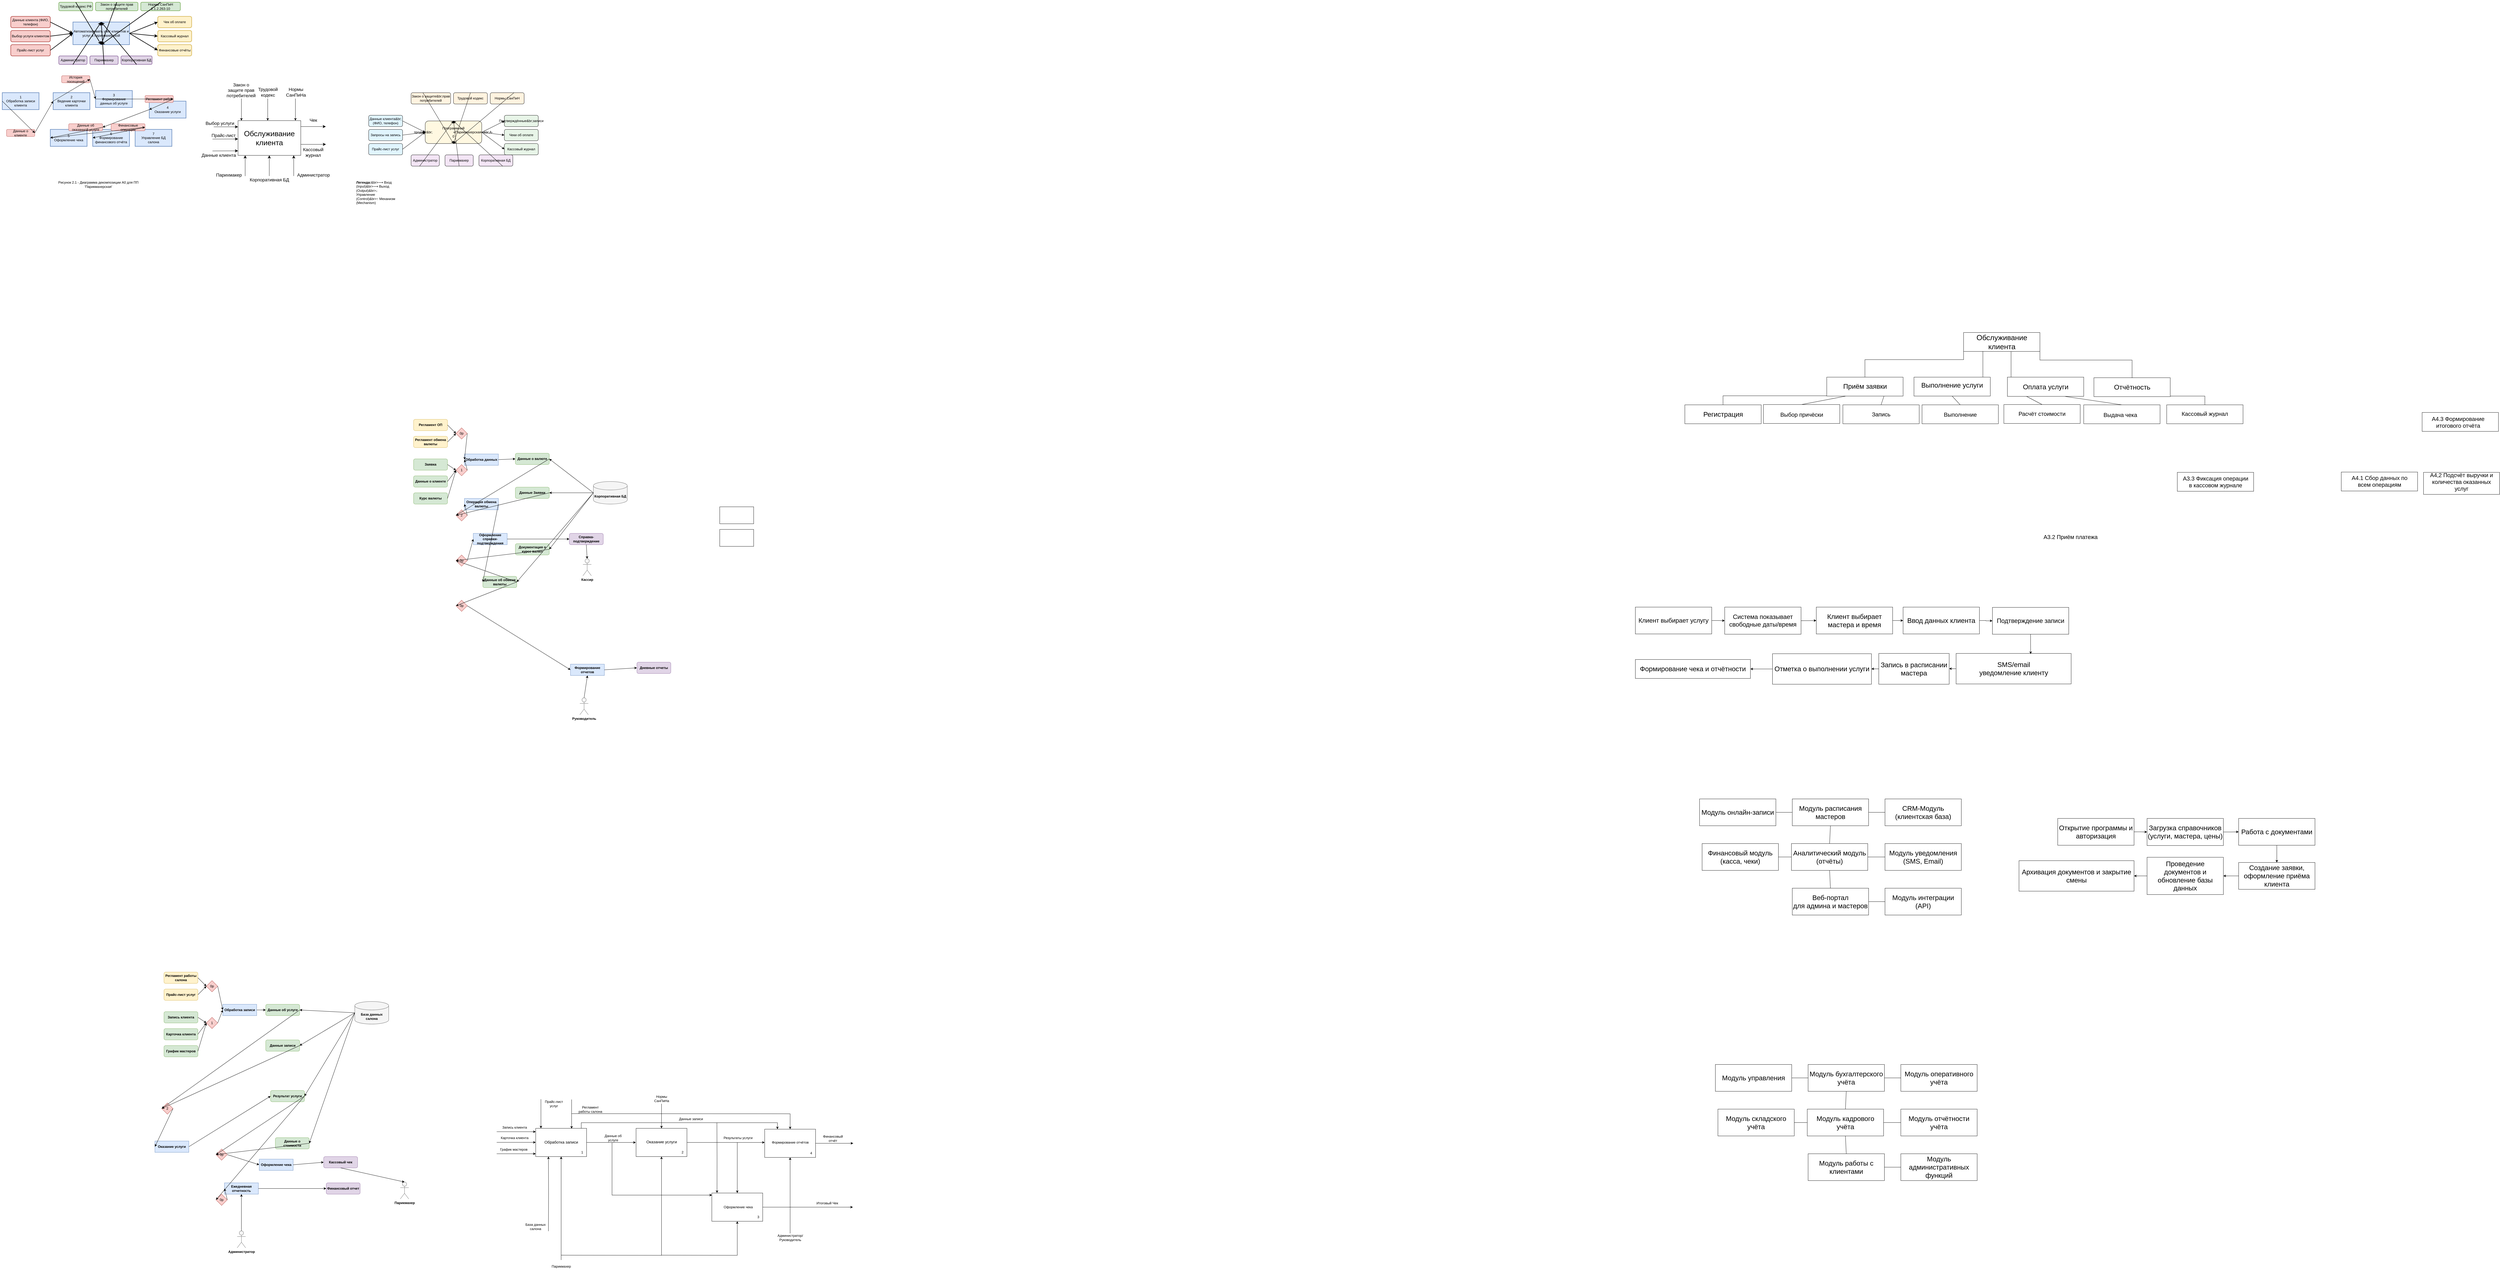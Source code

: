 <mxfile version="28.2.8">
  <diagram name="Страница-1" id="C5Rw43zha9f2l+8VYf7V">
    <mxGraphModel dx="1507" dy="700" grid="0" gridSize="10" guides="1" tooltips="1" connect="1" arrows="1" fold="1" page="0" pageScale="1" pageWidth="827" pageHeight="1169" math="0" shadow="0">
      <root>
        <mxCell id="0" />
        <mxCell id="1" parent="0" />
        <mxCell id="2" value="Автоматизировать учёт клиентов и услуг в парикмахерской" style="rounded=0;whiteSpace=wrap;html=1;strokeWidth=2;fillColor=#dae8fc;strokeColor=#6c8ebf;" parent="1" vertex="1">
          <mxGeometry x="300" y="100" width="200" height="80" as="geometry" />
        </mxCell>
        <mxCell id="3" value="Данные клиента (ФИО, телефон)" style="rounded=1;whiteSpace=wrap;html=1;strokeWidth=2;fillColor=#f8cecc;strokeColor=#b85450;" parent="1" vertex="1">
          <mxGeometry x="80" y="80" width="140" height="40" as="geometry" />
        </mxCell>
        <mxCell id="4" value="Выбор услуги клиентом" style="rounded=1;whiteSpace=wrap;html=1;strokeWidth=2;fillColor=#f8cecc;strokeColor=#b85450;" parent="1" vertex="1">
          <mxGeometry x="80" y="130" width="140" height="40" as="geometry" />
        </mxCell>
        <mxCell id="5" value="Прайс-лист услуг" style="rounded=1;whiteSpace=wrap;html=1;strokeWidth=2;fillColor=#f8cecc;strokeColor=#b85450;" parent="1" vertex="1">
          <mxGeometry x="80" y="180" width="140" height="40" as="geometry" />
        </mxCell>
        <mxCell id="6" value="Чек об оплате" style="rounded=1;whiteSpace=wrap;html=1;strokeWidth=2;fillColor=#fff2cc;strokeColor=#d6b656;" parent="1" vertex="1">
          <mxGeometry x="600" y="80" width="120" height="40" as="geometry" />
        </mxCell>
        <mxCell id="7" value="Кассовый журнал" style="rounded=1;whiteSpace=wrap;html=1;strokeWidth=2;fillColor=#fff2cc;strokeColor=#d6b656;" parent="1" vertex="1">
          <mxGeometry x="600" y="130" width="120" height="40" as="geometry" />
        </mxCell>
        <mxCell id="8" value="Финансовые отчёты" style="rounded=1;whiteSpace=wrap;html=1;strokeWidth=2;fillColor=#fff2cc;strokeColor=#d6b656;" parent="1" vertex="1">
          <mxGeometry x="600" y="180" width="120" height="40" as="geometry" />
        </mxCell>
        <mxCell id="9" value="Трудовой кодекс РФ" style="rounded=1;whiteSpace=wrap;html=1;strokeWidth=2;fillColor=#d5e8d4;strokeColor=#82b366;" parent="1" vertex="1">
          <mxGeometry x="250" y="30" width="120" height="30" as="geometry" />
        </mxCell>
        <mxCell id="10" value="Закон о защите прав потребителей" style="rounded=1;whiteSpace=wrap;html=1;strokeWidth=2;fillColor=#d5e8d4;strokeColor=#82b366;" parent="1" vertex="1">
          <mxGeometry x="380" y="30" width="150" height="30" as="geometry" />
        </mxCell>
        <mxCell id="11" value="Нормы СанПиН 2.1.2.263-10" style="rounded=1;whiteSpace=wrap;html=1;strokeWidth=2;fillColor=#d5e8d4;strokeColor=#82b366;" parent="1" vertex="1">
          <mxGeometry x="540" y="30" width="140" height="30" as="geometry" />
        </mxCell>
        <mxCell id="12" value="Администратор" style="rounded=1;whiteSpace=wrap;html=1;strokeWidth=2;fillColor=#e1d5e7;strokeColor=#9673a6;" parent="1" vertex="1">
          <mxGeometry x="250" y="220" width="100" height="30" as="geometry" />
        </mxCell>
        <mxCell id="13" value="Парикмахер" style="rounded=1;whiteSpace=wrap;html=1;strokeWidth=2;fillColor=#e1d5e7;strokeColor=#9673a6;" parent="1" vertex="1">
          <mxGeometry x="360" y="220" width="100" height="30" as="geometry" />
        </mxCell>
        <mxCell id="14" value="Корпоративная БД" style="rounded=1;whiteSpace=wrap;html=1;strokeWidth=2;fillColor=#e1d5e7;strokeColor=#9673a6;" parent="1" vertex="1">
          <mxGeometry x="470" y="220" width="110" height="30" as="geometry" />
        </mxCell>
        <mxCell id="15" value="1&#xa;Обработка записи клиента" style="rounded=0;whiteSpace=wrap;html=1;strokeWidth=2;fillColor=#dae8fc;strokeColor=#6c8ebf;" parent="1" vertex="1">
          <mxGeometry x="50" y="350" width="130" height="60" as="geometry" />
        </mxCell>
        <mxCell id="16" value="2&#xa;Ведение карточки клиента" style="rounded=0;whiteSpace=wrap;html=1;strokeWidth=2;fillColor=#dae8fc;strokeColor=#6c8ebf;" parent="1" vertex="1">
          <mxGeometry x="230" y="350" width="130" height="60" as="geometry" />
        </mxCell>
        <mxCell id="17" value="3&#xa;Формирование данных об услуге" style="rounded=0;whiteSpace=wrap;html=1;strokeWidth=2;fillColor=#dae8fc;strokeColor=#6c8ebf;" parent="1" vertex="1">
          <mxGeometry x="380" y="342.5" width="130" height="60" as="geometry" />
        </mxCell>
        <mxCell id="18" value="4&#xa;Оказание услуги" style="rounded=0;whiteSpace=wrap;html=1;strokeWidth=2;fillColor=#dae8fc;strokeColor=#6c8ebf;" parent="1" vertex="1">
          <mxGeometry x="570" y="380" width="130" height="60" as="geometry" />
        </mxCell>
        <mxCell id="19" value="5&#xa;Оформление чека" style="rounded=0;whiteSpace=wrap;html=1;strokeWidth=2;fillColor=#dae8fc;strokeColor=#6c8ebf;" parent="1" vertex="1">
          <mxGeometry x="220" y="480" width="130" height="60" as="geometry" />
        </mxCell>
        <mxCell id="20" value="6&#xa;Формирование финансового отчёта" style="rounded=0;whiteSpace=wrap;html=1;strokeWidth=2;fillColor=#dae8fc;strokeColor=#6c8ebf;" parent="1" vertex="1">
          <mxGeometry x="370" y="480" width="130" height="60" as="geometry" />
        </mxCell>
        <mxCell id="21" value="7&#xa;Управление БД салона" style="rounded=0;whiteSpace=wrap;html=1;strokeWidth=2;fillColor=#dae8fc;strokeColor=#6c8ebf;" parent="1" vertex="1">
          <mxGeometry x="520" y="480" width="130" height="60" as="geometry" />
        </mxCell>
        <mxCell id="22" value="Данные о клиенте" style="rounded=1;whiteSpace=wrap;html=1;strokeWidth=1;fillColor=#f8cecc;strokeColor=#b85450;" parent="1" vertex="1">
          <mxGeometry x="65" y="480" width="100" height="25" as="geometry" />
        </mxCell>
        <mxCell id="23" value="" style="endArrow=classic;html=1;rounded=0;strokeWidth=1;entryX=0;entryY=0.5;exitX=1;exitY=0.5;" parent="1" source="22" target="16" edge="1">
          <mxGeometry width="50" height="50" relative="1" as="geometry">
            <mxPoint x="305" y="372.5" as="sourcePoint" />
            <mxPoint x="355" y="322.5" as="targetPoint" />
          </mxGeometry>
        </mxCell>
        <mxCell id="24" value="" style="endArrow=classic;html=1;rounded=0;strokeWidth=1;entryX=1;entryY=0.5;exitX=0;exitY=0.5;" parent="1" source="15" target="22" edge="1">
          <mxGeometry width="50" height="50" relative="1" as="geometry">
            <mxPoint x="180" y="342.5" as="sourcePoint" />
            <mxPoint x="130" y="292.5" as="targetPoint" />
          </mxGeometry>
        </mxCell>
        <mxCell id="25" value="История посещений" style="rounded=1;whiteSpace=wrap;html=1;strokeWidth=1;fillColor=#f8cecc;strokeColor=#b85450;" parent="1" vertex="1">
          <mxGeometry x="260" y="290" width="100" height="25" as="geometry" />
        </mxCell>
        <mxCell id="26" value="" style="endArrow=classic;html=1;rounded=0;strokeWidth=1;entryX=0;entryY=0.5;exitX=1;exitY=0.5;" parent="1" source="25" target="17" edge="1">
          <mxGeometry width="50" height="50" relative="1" as="geometry">
            <mxPoint x="455" y="372.5" as="sourcePoint" />
            <mxPoint x="505" y="322.5" as="targetPoint" />
          </mxGeometry>
        </mxCell>
        <mxCell id="27" value="" style="endArrow=classic;html=1;rounded=0;strokeWidth=1;entryX=1;entryY=0.5;exitX=0;exitY=0.5;" parent="1" source="16" target="25" edge="1">
          <mxGeometry width="50" height="50" relative="1" as="geometry">
            <mxPoint x="400" y="372.5" as="sourcePoint" />
            <mxPoint x="350" y="322.5" as="targetPoint" />
          </mxGeometry>
        </mxCell>
        <mxCell id="28" value="Регламент работ" style="rounded=1;whiteSpace=wrap;html=1;strokeWidth=1;fillColor=#f8cecc;strokeColor=#b85450;" parent="1" vertex="1">
          <mxGeometry x="555" y="360" width="100" height="25" as="geometry" />
        </mxCell>
        <mxCell id="29" value="" style="endArrow=classic;html=1;rounded=0;strokeWidth=1;entryX=0;entryY=0.5;exitX=1;exitY=0.5;" parent="1" source="28" target="18" edge="1">
          <mxGeometry width="50" height="50" relative="1" as="geometry">
            <mxPoint x="605" y="372.5" as="sourcePoint" />
            <mxPoint x="655" y="322.5" as="targetPoint" />
          </mxGeometry>
        </mxCell>
        <mxCell id="30" value="" style="endArrow=classic;html=1;rounded=0;strokeWidth=1;entryX=1;entryY=0.5;exitX=0;exitY=0.5;" parent="1" source="17" target="28" edge="1">
          <mxGeometry width="50" height="50" relative="1" as="geometry">
            <mxPoint x="550" y="372.5" as="sourcePoint" />
            <mxPoint x="500" y="322.5" as="targetPoint" />
          </mxGeometry>
        </mxCell>
        <mxCell id="31" value="Данные об оказанной услуге" style="rounded=1;whiteSpace=wrap;html=1;strokeWidth=1;fillColor=#f8cecc;strokeColor=#b85450;" parent="1" vertex="1">
          <mxGeometry x="285" y="460" width="120" height="25" as="geometry" />
        </mxCell>
        <mxCell id="32" value="" style="endArrow=classic;html=1;rounded=0;strokeWidth=1;entryX=0;entryY=0.5;exitX=1;exitY=0.5;" parent="1" source="31" target="19" edge="1">
          <mxGeometry width="50" height="50" relative="1" as="geometry">
            <mxPoint x="345" y="472.5" as="sourcePoint" />
            <mxPoint x="395" y="422.5" as="targetPoint" />
          </mxGeometry>
        </mxCell>
        <mxCell id="33" value="" style="endArrow=classic;html=1;rounded=0;strokeWidth=1;entryX=1;entryY=0.5;exitX=0;exitY=0.5;" parent="1" source="18" target="31" edge="1">
          <mxGeometry width="50" height="50" relative="1" as="geometry">
            <mxPoint x="570" y="410" as="sourcePoint" />
            <mxPoint x="285" y="460" as="targetPoint" />
          </mxGeometry>
        </mxCell>
        <mxCell id="34" value="Финансовые операции" style="rounded=1;whiteSpace=wrap;html=1;strokeWidth=1;fillColor=#f8cecc;strokeColor=#b85450;" parent="1" vertex="1">
          <mxGeometry x="435" y="460" width="120" height="25" as="geometry" />
        </mxCell>
        <mxCell id="35" value="" style="endArrow=classic;html=1;rounded=0;strokeWidth=1;entryX=0;entryY=0.5;exitX=1;exitY=0.5;" parent="1" source="34" target="20" edge="1">
          <mxGeometry width="50" height="50" relative="1" as="geometry">
            <mxPoint x="495" y="472.5" as="sourcePoint" />
            <mxPoint x="545" y="422.5" as="targetPoint" />
          </mxGeometry>
        </mxCell>
        <mxCell id="36" value="" style="endArrow=classic;html=1;rounded=0;strokeWidth=1;entryX=1;entryY=0.5;exitX=0;exitY=0.5;" parent="1" source="19" target="34" edge="1">
          <mxGeometry width="50" height="50" relative="1" as="geometry">
            <mxPoint x="350" y="510" as="sourcePoint" />
            <mxPoint x="435" y="460" as="targetPoint" />
          </mxGeometry>
        </mxCell>
        <mxCell id="37" value="" style="endArrow=classic;html=1;rounded=0;strokeWidth=2;entryX=0;entryY=0.5;exitX=1;exitY=0.5;" parent="1" source="3" target="2" edge="1">
          <mxGeometry width="50" height="50" relative="1" as="geometry">
            <mxPoint x="220" y="100" as="sourcePoint" />
            <mxPoint x="270" y="50" as="targetPoint" />
          </mxGeometry>
        </mxCell>
        <mxCell id="38" value="" style="endArrow=classic;html=1;rounded=0;strokeWidth=2;entryX=0;entryY=0.5;exitX=1;exitY=0.5;" parent="1" source="4" target="2" edge="1">
          <mxGeometry width="50" height="50" relative="1" as="geometry">
            <mxPoint x="220" y="150" as="sourcePoint" />
            <mxPoint x="270" y="100" as="targetPoint" />
          </mxGeometry>
        </mxCell>
        <mxCell id="39" value="" style="endArrow=classic;html=1;rounded=0;strokeWidth=2;entryX=0;entryY=0.5;exitX=1;exitY=0.5;" parent="1" source="5" target="2" edge="1">
          <mxGeometry width="50" height="50" relative="1" as="geometry">
            <mxPoint x="220" y="200" as="sourcePoint" />
            <mxPoint x="270" y="150" as="targetPoint" />
          </mxGeometry>
        </mxCell>
        <mxCell id="40" value="" style="endArrow=classic;html=1;rounded=0;strokeWidth=2;entryX=0;entryY=0.5;exitX=1;exitY=0.5;" parent="1" source="2" target="6" edge="1">
          <mxGeometry width="50" height="50" relative="1" as="geometry">
            <mxPoint x="500" y="100" as="sourcePoint" />
            <mxPoint x="550" y="50" as="targetPoint" />
          </mxGeometry>
        </mxCell>
        <mxCell id="41" value="" style="endArrow=classic;html=1;rounded=0;strokeWidth=2;entryX=0;entryY=0.5;exitX=1;exitY=0.5;" parent="1" source="2" target="7" edge="1">
          <mxGeometry width="50" height="50" relative="1" as="geometry">
            <mxPoint x="500" y="150" as="sourcePoint" />
            <mxPoint x="550" y="100" as="targetPoint" />
          </mxGeometry>
        </mxCell>
        <mxCell id="42" value="" style="endArrow=classic;html=1;rounded=0;strokeWidth=2;entryX=0;entryY=0.5;exitX=1;exitY=0.5;" parent="1" source="2" target="8" edge="1">
          <mxGeometry width="50" height="50" relative="1" as="geometry">
            <mxPoint x="500" y="200" as="sourcePoint" />
            <mxPoint x="550" y="150" as="targetPoint" />
          </mxGeometry>
        </mxCell>
        <mxCell id="43" value="" style="endArrow=classic;html=1;rounded=0;strokeWidth=2;entryX=0.5;entryY=1;exitX=0.5;exitY=0;" parent="1" source="9" target="2" edge="1">
          <mxGeometry width="50" height="50" relative="1" as="geometry">
            <mxPoint x="310" y="60" as="sourcePoint" />
            <mxPoint x="360" y="10" as="targetPoint" />
          </mxGeometry>
        </mxCell>
        <mxCell id="44" value="" style="endArrow=classic;html=1;rounded=0;strokeWidth=2;entryX=0.5;entryY=1;exitX=0.5;exitY=0;" parent="1" source="10" target="2" edge="1">
          <mxGeometry width="50" height="50" relative="1" as="geometry">
            <mxPoint x="455" y="60" as="sourcePoint" />
            <mxPoint x="505" y="10" as="targetPoint" />
          </mxGeometry>
        </mxCell>
        <mxCell id="45" value="" style="endArrow=classic;html=1;rounded=0;strokeWidth=2;entryX=0.5;entryY=1;exitX=0.5;exitY=0;" parent="1" source="11" target="2" edge="1">
          <mxGeometry width="50" height="50" relative="1" as="geometry">
            <mxPoint x="610" y="60" as="sourcePoint" />
            <mxPoint x="660" y="10" as="targetPoint" />
          </mxGeometry>
        </mxCell>
        <mxCell id="46" value="" style="endArrow=classic;html=1;rounded=0;strokeWidth=2;entryX=0.5;entryY=0;exitX=0.5;exitY=1;" parent="1" source="12" target="2" edge="1">
          <mxGeometry width="50" height="50" relative="1" as="geometry">
            <mxPoint x="300" y="250" as="sourcePoint" />
            <mxPoint x="350" y="200" as="targetPoint" />
          </mxGeometry>
        </mxCell>
        <mxCell id="47" value="" style="endArrow=classic;html=1;rounded=0;strokeWidth=2;entryX=0.5;entryY=0;exitX=0.5;exitY=1;" parent="1" source="13" target="2" edge="1">
          <mxGeometry width="50" height="50" relative="1" as="geometry">
            <mxPoint x="410" y="250" as="sourcePoint" />
            <mxPoint x="460" y="200" as="targetPoint" />
          </mxGeometry>
        </mxCell>
        <mxCell id="48" value="" style="endArrow=classic;html=1;rounded=0;strokeWidth=2;entryX=0.5;entryY=0;exitX=0.5;exitY=1;" parent="1" source="14" target="2" edge="1">
          <mxGeometry width="50" height="50" relative="1" as="geometry">
            <mxPoint x="525" y="250" as="sourcePoint" />
            <mxPoint x="575" y="200" as="targetPoint" />
          </mxGeometry>
        </mxCell>
        <mxCell id="49" value="Рисунок 2.1 - Диаграмма декомпозиции A0 для ПП &#39;Парикмахерская&#39;" style="text;html=1;strokeColor=none;fillColor=none;align=center;verticalAlign=middle;whiteSpace=wrap;rounded=0;" parent="1" vertex="1">
          <mxGeometry x="240" y="660" width="300" height="30" as="geometry" />
        </mxCell>
        <mxCell id="uBJbeuDgDKEfc3fINbSK-49" value="" style="rounded=0;whiteSpace=wrap;html=1;" vertex="1" parent="1">
          <mxGeometry x="6988.0" y="1199.0" width="270" height="67" as="geometry" />
        </mxCell>
        <mxCell id="uBJbeuDgDKEfc3fINbSK-50" value="Обслуживание клиента" style="text;strokeColor=none;fillColor=none;html=1;align=center;verticalAlign=middle;whiteSpace=wrap;rounded=0;fontSize=26;strokeWidth=1;" vertex="1" parent="1">
          <mxGeometry x="6989.0" y="1200.0" width="269" height="65" as="geometry" />
        </mxCell>
        <mxCell id="uBJbeuDgDKEfc3fINbSK-51" value="" style="rounded=0;whiteSpace=wrap;html=1;" vertex="1" parent="1">
          <mxGeometry x="6504.0" y="1357.0" width="270" height="67" as="geometry" />
        </mxCell>
        <mxCell id="uBJbeuDgDKEfc3fINbSK-52" value="&lt;font style=&quot;font-size: 24px;&quot;&gt;Приём заявки&lt;/font&gt;" style="text;html=1;align=center;verticalAlign=middle;whiteSpace=wrap;rounded=0;fontSize=20;" vertex="1" parent="1">
          <mxGeometry x="6516.5" y="1357.0" width="245" height="65" as="geometry" />
        </mxCell>
        <mxCell id="uBJbeuDgDKEfc3fINbSK-53" value="" style="rounded=0;whiteSpace=wrap;html=1;" vertex="1" parent="1">
          <mxGeometry x="6812.5" y="1357.0" width="270" height="67" as="geometry" />
        </mxCell>
        <mxCell id="uBJbeuDgDKEfc3fINbSK-54" value="&lt;div&gt;&lt;font style=&quot;font-size: 24px;&quot;&gt;Выполнение услуги&lt;/font&gt;&lt;/div&gt;" style="text;html=1;align=center;verticalAlign=middle;whiteSpace=wrap;rounded=0;fontSize=20;" vertex="1" parent="1">
          <mxGeometry x="6825.0" y="1353.0" width="245" height="65" as="geometry" />
        </mxCell>
        <mxCell id="uBJbeuDgDKEfc3fINbSK-55" value="" style="rounded=0;whiteSpace=wrap;html=1;" vertex="1" parent="1">
          <mxGeometry x="7143.0" y="1357.0" width="270" height="68" as="geometry" />
        </mxCell>
        <mxCell id="uBJbeuDgDKEfc3fINbSK-56" value="&lt;div&gt;&lt;font style=&quot;font-size: 24px;&quot;&gt;Оплата услуги&lt;/font&gt;&lt;/div&gt;" style="text;html=1;align=center;verticalAlign=middle;whiteSpace=wrap;rounded=0;fontSize=20;" vertex="1" parent="1">
          <mxGeometry x="7155.5" y="1365.0" width="245" height="53" as="geometry" />
        </mxCell>
        <mxCell id="uBJbeuDgDKEfc3fINbSK-57" value="" style="rounded=0;whiteSpace=wrap;html=1;" vertex="1" parent="1">
          <mxGeometry x="7449.0" y="1359.0" width="270" height="67" as="geometry" />
        </mxCell>
        <mxCell id="uBJbeuDgDKEfc3fINbSK-58" value="&lt;font style=&quot;font-size: 24px;&quot;&gt;Отчётность&lt;/font&gt;" style="text;html=1;align=center;verticalAlign=middle;whiteSpace=wrap;rounded=0;fontSize=20;" vertex="1" parent="1">
          <mxGeometry x="7461.5" y="1360.0" width="245" height="65" as="geometry" />
        </mxCell>
        <mxCell id="uBJbeuDgDKEfc3fINbSK-59" value="" style="rounded=0;whiteSpace=wrap;html=1;" vertex="1" parent="1">
          <mxGeometry x="6002.0" y="1455.0" width="270" height="67" as="geometry" />
        </mxCell>
        <mxCell id="uBJbeuDgDKEfc3fINbSK-60" value="" style="rounded=0;whiteSpace=wrap;html=1;" vertex="1" parent="1">
          <mxGeometry x="6280.0" y="1454.0" width="270" height="67" as="geometry" />
        </mxCell>
        <mxCell id="uBJbeuDgDKEfc3fINbSK-61" value="" style="rounded=0;whiteSpace=wrap;html=1;" vertex="1" parent="1">
          <mxGeometry x="6841.0" y="1455.0" width="270" height="67" as="geometry" />
        </mxCell>
        <mxCell id="uBJbeuDgDKEfc3fINbSK-62" value="" style="rounded=0;whiteSpace=wrap;html=1;" vertex="1" parent="1">
          <mxGeometry x="6561.0" y="1455.0" width="270" height="67" as="geometry" />
        </mxCell>
        <mxCell id="uBJbeuDgDKEfc3fINbSK-63" value="" style="rounded=0;whiteSpace=wrap;html=1;" vertex="1" parent="1">
          <mxGeometry x="7130.5" y="1454.0" width="270" height="67" as="geometry" />
        </mxCell>
        <mxCell id="uBJbeuDgDKEfc3fINbSK-64" value="" style="rounded=0;whiteSpace=wrap;html=1;" vertex="1" parent="1">
          <mxGeometry x="7413.0" y="1455.0" width="270" height="67" as="geometry" />
        </mxCell>
        <mxCell id="uBJbeuDgDKEfc3fINbSK-65" value="" style="rounded=0;whiteSpace=wrap;html=1;" vertex="1" parent="1">
          <mxGeometry x="7744.0" y="1694.0" width="270" height="67" as="geometry" />
        </mxCell>
        <mxCell id="uBJbeuDgDKEfc3fINbSK-66" value="Расчёт стоимости" style="text;html=1;align=center;verticalAlign=middle;whiteSpace=wrap;rounded=0;fontSize=20;" vertex="1" parent="1">
          <mxGeometry x="7143.0" y="1453.0" width="245" height="65" as="geometry" />
        </mxCell>
        <mxCell id="uBJbeuDgDKEfc3fINbSK-67" value="A3.2 Приём платежа" style="text;html=1;align=center;verticalAlign=middle;whiteSpace=wrap;rounded=0;fontSize=20;" vertex="1" parent="1">
          <mxGeometry x="7244.0" y="1889.0" width="245" height="65" as="geometry" />
        </mxCell>
        <mxCell id="uBJbeuDgDKEfc3fINbSK-68" value="A3.3 Фиксация операции в кассовом журнале" style="text;html=1;align=center;verticalAlign=middle;whiteSpace=wrap;rounded=0;fontSize=20;" vertex="1" parent="1">
          <mxGeometry x="7756.5" y="1694.0" width="245" height="65" as="geometry" />
        </mxCell>
        <mxCell id="uBJbeuDgDKEfc3fINbSK-69" value="" style="rounded=0;whiteSpace=wrap;html=1;" vertex="1" parent="1">
          <mxGeometry x="7706.5" y="1455.0" width="270" height="67" as="geometry" />
        </mxCell>
        <mxCell id="uBJbeuDgDKEfc3fINbSK-70" value="" style="rounded=0;whiteSpace=wrap;html=1;" vertex="1" parent="1">
          <mxGeometry x="8324.0" y="1693.0" width="270" height="67" as="geometry" />
        </mxCell>
        <mxCell id="uBJbeuDgDKEfc3fINbSK-71" value="" style="rounded=0;whiteSpace=wrap;html=1;" vertex="1" parent="1">
          <mxGeometry x="8615.0" y="1694.0" width="269" height="78" as="geometry" />
        </mxCell>
        <mxCell id="uBJbeuDgDKEfc3fINbSK-72" value="Кассовый журнал" style="text;html=1;align=center;verticalAlign=middle;whiteSpace=wrap;rounded=0;fontSize=20;" vertex="1" parent="1">
          <mxGeometry x="7719.0" y="1453.0" width="245" height="65" as="geometry" />
        </mxCell>
        <mxCell id="uBJbeuDgDKEfc3fINbSK-73" value="A4.1 Сбор данных по всем операциям" style="text;html=1;align=center;verticalAlign=middle;whiteSpace=wrap;rounded=0;fontSize=20;" vertex="1" parent="1">
          <mxGeometry x="8336.5" y="1692.0" width="245" height="65" as="geometry" />
        </mxCell>
        <mxCell id="uBJbeuDgDKEfc3fINbSK-74" value="A4,2 Подсчёт выручки и количества оказанных услуг" style="text;html=1;align=center;verticalAlign=middle;whiteSpace=wrap;rounded=0;fontSize=20;" vertex="1" parent="1">
          <mxGeometry x="8626.5" y="1694.0" width="245" height="65" as="geometry" />
        </mxCell>
        <mxCell id="uBJbeuDgDKEfc3fINbSK-75" value="" style="rounded=0;whiteSpace=wrap;html=1;" vertex="1" parent="1">
          <mxGeometry x="8610.0" y="1482.0" width="270" height="67" as="geometry" />
        </mxCell>
        <mxCell id="uBJbeuDgDKEfc3fINbSK-76" value="A4.3 Формирование итогового отчёта" style="text;html=1;align=center;verticalAlign=middle;whiteSpace=wrap;rounded=0;fontSize=20;" vertex="1" parent="1">
          <mxGeometry x="8614.5" y="1483.0" width="245" height="65" as="geometry" />
        </mxCell>
        <mxCell id="uBJbeuDgDKEfc3fINbSK-77" value="" style="endArrow=none;html=1;rounded=0;elbow=vertical;entryX=0;entryY=0.5;entryDx=0;entryDy=0;exitX=0.5;exitY=0;exitDx=0;exitDy=0;edgeStyle=elbowEdgeStyle;" edge="1" parent="1" source="uBJbeuDgDKEfc3fINbSK-52" target="uBJbeuDgDKEfc3fINbSK-49">
          <mxGeometry width="50" height="50" relative="1" as="geometry">
            <mxPoint x="6739.0" y="1291.0" as="sourcePoint" />
            <mxPoint x="6789.0" y="1241.0" as="targetPoint" />
          </mxGeometry>
        </mxCell>
        <mxCell id="uBJbeuDgDKEfc3fINbSK-78" value="" style="endArrow=none;html=1;rounded=0;elbow=vertical;entryX=0.5;entryY=0;entryDx=0;entryDy=0;exitX=1;exitY=0.5;exitDx=0;exitDy=0;edgeStyle=elbowEdgeStyle;" edge="1" parent="1" source="uBJbeuDgDKEfc3fINbSK-50" target="uBJbeuDgDKEfc3fINbSK-58">
          <mxGeometry width="50" height="50" relative="1" as="geometry">
            <mxPoint x="7453.0" y="1378.0" as="sourcePoint" />
            <mxPoint x="7806.0" y="1252.0" as="targetPoint" />
          </mxGeometry>
        </mxCell>
        <mxCell id="uBJbeuDgDKEfc3fINbSK-79" value="" style="endArrow=none;html=1;rounded=0;exitX=0.944;exitY=0.056;exitDx=0;exitDy=0;exitPerimeter=0;entryX=0.25;entryY=1;entryDx=0;entryDy=0;" edge="1" parent="1" source="uBJbeuDgDKEfc3fINbSK-54" target="uBJbeuDgDKEfc3fINbSK-50">
          <mxGeometry width="50" height="50" relative="1" as="geometry">
            <mxPoint x="7046.0" y="1335.0" as="sourcePoint" />
            <mxPoint x="7060.0" y="1282.0" as="targetPoint" />
          </mxGeometry>
        </mxCell>
        <mxCell id="uBJbeuDgDKEfc3fINbSK-80" value="" style="endArrow=none;html=1;rounded=0;exitX=0.048;exitY=0;exitDx=0;exitDy=0;exitPerimeter=0;entryX=0.622;entryY=1;entryDx=0;entryDy=0;entryPerimeter=0;" edge="1" parent="1" source="uBJbeuDgDKEfc3fINbSK-55" target="uBJbeuDgDKEfc3fINbSK-49">
          <mxGeometry width="50" height="50" relative="1" as="geometry">
            <mxPoint x="7155.0" y="1356.0" as="sourcePoint" />
            <mxPoint x="7156.0" y="1266.0" as="targetPoint" />
          </mxGeometry>
        </mxCell>
        <mxCell id="uBJbeuDgDKEfc3fINbSK-81" value="&lt;font style=&quot;font-size: 24px;&quot;&gt;Регистрация&lt;/font&gt;" style="text;html=1;align=center;verticalAlign=middle;whiteSpace=wrap;rounded=0;fontSize=20;" vertex="1" parent="1">
          <mxGeometry x="6014.5" y="1456.0" width="245" height="65" as="geometry" />
        </mxCell>
        <mxCell id="uBJbeuDgDKEfc3fINbSK-82" value="" style="endArrow=none;html=1;rounded=0;entryX=0;entryY=0.5;entryDx=0;entryDy=0;exitX=0.5;exitY=0;exitDx=0;exitDy=0;edgeStyle=elbowEdgeStyle;elbow=vertical;" edge="1" parent="1" source="uBJbeuDgDKEfc3fINbSK-59" target="uBJbeuDgDKEfc3fINbSK-51">
          <mxGeometry width="50" height="50" relative="1" as="geometry">
            <mxPoint x="6368.0" y="1397.0" as="sourcePoint" />
            <mxPoint x="6418.0" y="1347.0" as="targetPoint" />
          </mxGeometry>
        </mxCell>
        <mxCell id="uBJbeuDgDKEfc3fINbSK-83" value="" style="endArrow=none;html=1;rounded=0;exitX=0.5;exitY=0;exitDx=0;exitDy=0;entryX=0.25;entryY=1;entryDx=0;entryDy=0;" edge="1" parent="1" source="uBJbeuDgDKEfc3fINbSK-60" target="uBJbeuDgDKEfc3fINbSK-51">
          <mxGeometry width="50" height="50" relative="1" as="geometry">
            <mxPoint x="6638.0" y="1457.0" as="sourcePoint" />
            <mxPoint x="6636.0" y="1426.0" as="targetPoint" />
          </mxGeometry>
        </mxCell>
        <mxCell id="uBJbeuDgDKEfc3fINbSK-84" value="Запись" style="text;html=1;align=center;verticalAlign=middle;whiteSpace=wrap;rounded=0;fontSize=20;" vertex="1" parent="1">
          <mxGeometry x="6573.5" y="1455.0" width="245" height="65" as="geometry" />
        </mxCell>
        <mxCell id="uBJbeuDgDKEfc3fINbSK-85" value="" style="endArrow=none;html=1;rounded=0;exitX=1;exitY=0.5;exitDx=0;exitDy=0;entryX=0.5;entryY=0;entryDx=0;entryDy=0;edgeStyle=elbowEdgeStyle;elbow=vertical;" edge="1" parent="1" source="uBJbeuDgDKEfc3fINbSK-57" target="uBJbeuDgDKEfc3fINbSK-69">
          <mxGeometry width="50" height="50" relative="1" as="geometry">
            <mxPoint x="7856.0" y="1400.0" as="sourcePoint" />
            <mxPoint x="7906.0" y="1350.0" as="targetPoint" />
          </mxGeometry>
        </mxCell>
        <mxCell id="uBJbeuDgDKEfc3fINbSK-86" value="" style="endArrow=none;html=1;rounded=0;exitX=0.5;exitY=0;exitDx=0;exitDy=0;entryX=0.75;entryY=1;entryDx=0;entryDy=0;" edge="1" parent="1" source="uBJbeuDgDKEfc3fINbSK-62" target="uBJbeuDgDKEfc3fINbSK-51">
          <mxGeometry width="50" height="50" relative="1" as="geometry">
            <mxPoint x="6834.0" y="1603.0" as="sourcePoint" />
            <mxPoint x="6700.0" y="1434.0" as="targetPoint" />
          </mxGeometry>
        </mxCell>
        <mxCell id="uBJbeuDgDKEfc3fINbSK-87" value="Выбор причёски" style="text;html=1;align=center;verticalAlign=middle;whiteSpace=wrap;rounded=0;fontSize=20;" vertex="1" parent="1">
          <mxGeometry x="6292.5" y="1456.0" width="245" height="65" as="geometry" />
        </mxCell>
        <mxCell id="uBJbeuDgDKEfc3fINbSK-88" value="" style="endArrow=none;html=1;rounded=0;entryX=0.5;entryY=1;entryDx=0;entryDy=0;exitX=0.5;exitY=0;exitDx=0;exitDy=0;" edge="1" parent="1" source="uBJbeuDgDKEfc3fINbSK-61" target="uBJbeuDgDKEfc3fINbSK-53">
          <mxGeometry width="50" height="50" relative="1" as="geometry">
            <mxPoint x="7033.0" y="1611.0" as="sourcePoint" />
            <mxPoint x="7083.0" y="1561.0" as="targetPoint" />
          </mxGeometry>
        </mxCell>
        <mxCell id="uBJbeuDgDKEfc3fINbSK-89" value="Выполнение" style="text;html=1;align=center;verticalAlign=middle;whiteSpace=wrap;rounded=0;fontSize=20;" vertex="1" parent="1">
          <mxGeometry x="6853.5" y="1456.0" width="245" height="65" as="geometry" />
        </mxCell>
        <mxCell id="uBJbeuDgDKEfc3fINbSK-90" value="" style="endArrow=none;html=1;rounded=0;entryX=0.25;entryY=1;entryDx=0;entryDy=0;exitX=0.5;exitY=0;exitDx=0;exitDy=0;" edge="1" parent="1" source="uBJbeuDgDKEfc3fINbSK-63" target="uBJbeuDgDKEfc3fINbSK-55">
          <mxGeometry width="50" height="50" relative="1" as="geometry">
            <mxPoint x="7261.0" y="1622.0" as="sourcePoint" />
            <mxPoint x="7242.0" y="1549.0" as="targetPoint" />
          </mxGeometry>
        </mxCell>
        <mxCell id="uBJbeuDgDKEfc3fINbSK-91" value="" style="endArrow=none;html=1;rounded=0;entryX=0.75;entryY=1;entryDx=0;entryDy=0;exitX=0.5;exitY=0;exitDx=0;exitDy=0;" edge="1" parent="1" source="uBJbeuDgDKEfc3fINbSK-64" target="uBJbeuDgDKEfc3fINbSK-55">
          <mxGeometry width="50" height="50" relative="1" as="geometry">
            <mxPoint x="7515.0" y="1607.0" as="sourcePoint" />
            <mxPoint x="7460.0" y="1578.0" as="targetPoint" />
          </mxGeometry>
        </mxCell>
        <mxCell id="uBJbeuDgDKEfc3fINbSK-92" value="Выдача чека" style="text;html=1;align=center;verticalAlign=middle;whiteSpace=wrap;rounded=0;fontSize=20;" vertex="1" parent="1">
          <mxGeometry x="7420.0" y="1457.0" width="245" height="65" as="geometry" />
        </mxCell>
        <mxCell id="uBJbeuDgDKEfc3fINbSK-93" style="edgeStyle=orthogonalEdgeStyle;rounded=0;orthogonalLoop=1;jettySize=auto;html=1;exitX=1;exitY=0.5;exitDx=0;exitDy=0;entryX=0;entryY=0.5;entryDx=0;entryDy=0;" edge="1" parent="1" source="uBJbeuDgDKEfc3fINbSK-94" target="uBJbeuDgDKEfc3fINbSK-99">
          <mxGeometry relative="1" as="geometry" />
        </mxCell>
        <mxCell id="uBJbeuDgDKEfc3fINbSK-94" value="&lt;font style=&quot;font-size: 22px;&quot;&gt;Клиент выбирает услугу&lt;/font&gt;" style="rounded=0;whiteSpace=wrap;html=1;" vertex="1" parent="1">
          <mxGeometry x="5827.0" y="2171.0" width="270" height="95" as="geometry" />
        </mxCell>
        <mxCell id="uBJbeuDgDKEfc3fINbSK-95" style="edgeStyle=orthogonalEdgeStyle;rounded=0;orthogonalLoop=1;jettySize=auto;html=1;exitX=1;exitY=0.5;exitDx=0;exitDy=0;entryX=0;entryY=0.5;entryDx=0;entryDy=0;" edge="1" parent="1" source="uBJbeuDgDKEfc3fINbSK-96" target="uBJbeuDgDKEfc3fINbSK-97">
          <mxGeometry relative="1" as="geometry" />
        </mxCell>
        <mxCell id="uBJbeuDgDKEfc3fINbSK-96" value="&lt;font style=&quot;font-size: 24px;&quot;&gt;Ввод данных клиента&lt;/font&gt;" style="rounded=0;whiteSpace=wrap;html=1;" vertex="1" parent="1">
          <mxGeometry x="6774.0" y="2171.0" width="270" height="95" as="geometry" />
        </mxCell>
        <mxCell id="uBJbeuDgDKEfc3fINbSK-97" value="&lt;font style=&quot;font-size: 22px;&quot;&gt;Подтверждение записи&lt;/font&gt;" style="rounded=0;whiteSpace=wrap;html=1;" vertex="1" parent="1">
          <mxGeometry x="7090.0" y="2172.0" width="270" height="95" as="geometry" />
        </mxCell>
        <mxCell id="uBJbeuDgDKEfc3fINbSK-98" style="edgeStyle=orthogonalEdgeStyle;rounded=0;orthogonalLoop=1;jettySize=auto;html=1;exitX=1;exitY=0.5;exitDx=0;exitDy=0;entryX=0;entryY=0.5;entryDx=0;entryDy=0;" edge="1" parent="1" source="uBJbeuDgDKEfc3fINbSK-99" target="uBJbeuDgDKEfc3fINbSK-101">
          <mxGeometry relative="1" as="geometry" />
        </mxCell>
        <mxCell id="uBJbeuDgDKEfc3fINbSK-99" value="&lt;font style=&quot;font-size: 22px;&quot;&gt;Система показывает свободные даты/время&lt;/font&gt;" style="rounded=0;whiteSpace=wrap;html=1;" vertex="1" parent="1">
          <mxGeometry x="6143.0" y="2171.0" width="270" height="96" as="geometry" />
        </mxCell>
        <mxCell id="uBJbeuDgDKEfc3fINbSK-100" style="edgeStyle=orthogonalEdgeStyle;rounded=0;orthogonalLoop=1;jettySize=auto;html=1;exitX=1;exitY=0.5;exitDx=0;exitDy=0;entryX=0;entryY=0.5;entryDx=0;entryDy=0;" edge="1" parent="1" source="uBJbeuDgDKEfc3fINbSK-101" target="uBJbeuDgDKEfc3fINbSK-96">
          <mxGeometry relative="1" as="geometry" />
        </mxCell>
        <mxCell id="uBJbeuDgDKEfc3fINbSK-101" value="&lt;font style=&quot;font-size: 24px;&quot;&gt;Клиент выбирает мастера и время&lt;/font&gt;" style="rounded=0;whiteSpace=wrap;html=1;" vertex="1" parent="1">
          <mxGeometry x="6467.0" y="2171.0" width="270" height="95" as="geometry" />
        </mxCell>
        <mxCell id="uBJbeuDgDKEfc3fINbSK-102" style="edgeStyle=orthogonalEdgeStyle;rounded=0;orthogonalLoop=1;jettySize=auto;html=1;exitX=0;exitY=0.5;exitDx=0;exitDy=0;entryX=1;entryY=0.5;entryDx=0;entryDy=0;" edge="1" parent="1" source="uBJbeuDgDKEfc3fINbSK-103" target="uBJbeuDgDKEfc3fINbSK-105">
          <mxGeometry relative="1" as="geometry" />
        </mxCell>
        <mxCell id="uBJbeuDgDKEfc3fINbSK-103" value="&lt;pre&gt;&lt;font face=&quot;Helvetica&quot; style=&quot;font-size: 24px;&quot;&gt;SMS/email&lt;br&gt;уведомление клиенту&lt;/font&gt;&lt;/pre&gt;" style="rounded=0;whiteSpace=wrap;html=1;" vertex="1" parent="1">
          <mxGeometry x="6961.5" y="2335.0" width="407" height="108" as="geometry" />
        </mxCell>
        <mxCell id="uBJbeuDgDKEfc3fINbSK-104" style="edgeStyle=orthogonalEdgeStyle;rounded=0;orthogonalLoop=1;jettySize=auto;html=1;exitX=0;exitY=0.5;exitDx=0;exitDy=0;" edge="1" parent="1" source="uBJbeuDgDKEfc3fINbSK-105" target="uBJbeuDgDKEfc3fINbSK-107">
          <mxGeometry relative="1" as="geometry" />
        </mxCell>
        <mxCell id="uBJbeuDgDKEfc3fINbSK-105" value="&lt;div&gt;&lt;font style=&quot;font-size: 24px;&quot;&gt;Запись в расписании&lt;/font&gt;&lt;/div&gt;&lt;div&gt;&lt;font style=&quot;font-size: 24px;&quot;&gt;мастера&lt;/font&gt;&lt;/div&gt;" style="rounded=0;whiteSpace=wrap;html=1;" vertex="1" parent="1">
          <mxGeometry x="6688.0" y="2335.0" width="249" height="109" as="geometry" />
        </mxCell>
        <mxCell id="uBJbeuDgDKEfc3fINbSK-106" style="edgeStyle=orthogonalEdgeStyle;rounded=0;orthogonalLoop=1;jettySize=auto;html=1;exitX=0;exitY=0.5;exitDx=0;exitDy=0;entryX=1;entryY=0.5;entryDx=0;entryDy=0;" edge="1" parent="1" source="uBJbeuDgDKEfc3fINbSK-107" target="uBJbeuDgDKEfc3fINbSK-108">
          <mxGeometry relative="1" as="geometry" />
        </mxCell>
        <mxCell id="uBJbeuDgDKEfc3fINbSK-107" value="&lt;font style=&quot;font-size: 24px;&quot;&gt;Отметка о выполнении услуги&lt;/font&gt;" style="rounded=0;whiteSpace=wrap;html=1;" vertex="1" parent="1">
          <mxGeometry x="6312.0" y="2336.0" width="350" height="108" as="geometry" />
        </mxCell>
        <mxCell id="uBJbeuDgDKEfc3fINbSK-108" value="&lt;font style=&quot;font-size: 24px;&quot;&gt;Формирование чека и отчётности&lt;/font&gt;" style="rounded=0;whiteSpace=wrap;html=1;" vertex="1" parent="1">
          <mxGeometry x="5827.0" y="2356.5" width="407" height="67" as="geometry" />
        </mxCell>
        <mxCell id="uBJbeuDgDKEfc3fINbSK-109" style="edgeStyle=orthogonalEdgeStyle;rounded=0;orthogonalLoop=1;jettySize=auto;html=1;exitX=0.5;exitY=1;exitDx=0;exitDy=0;entryX=0.648;entryY=0.018;entryDx=0;entryDy=0;entryPerimeter=0;" edge="1" parent="1" source="uBJbeuDgDKEfc3fINbSK-97" target="uBJbeuDgDKEfc3fINbSK-103">
          <mxGeometry relative="1" as="geometry" />
        </mxCell>
        <mxCell id="uBJbeuDgDKEfc3fINbSK-110" value="&lt;font style=&quot;font-size: 24px;&quot;&gt;Модуль онлайн-записи&lt;/font&gt;" style="rounded=0;whiteSpace=wrap;html=1;" vertex="1" parent="1">
          <mxGeometry x="6054.0" y="2850.0" width="270" height="95" as="geometry" />
        </mxCell>
        <mxCell id="uBJbeuDgDKEfc3fINbSK-111" value="&lt;font style=&quot;font-size: 24px;&quot;&gt;Модуль расписания мастеров&lt;/font&gt;" style="rounded=0;whiteSpace=wrap;html=1;" vertex="1" parent="1">
          <mxGeometry x="6382.0" y="2850.0" width="270" height="95" as="geometry" />
        </mxCell>
        <mxCell id="uBJbeuDgDKEfc3fINbSK-112" value="&lt;font style=&quot;font-size: 24px;&quot;&gt;CRM-Модуль (клиентская база)&lt;/font&gt;" style="rounded=0;whiteSpace=wrap;html=1;" vertex="1" parent="1">
          <mxGeometry x="6710.0" y="2850.0" width="270" height="95" as="geometry" />
        </mxCell>
        <mxCell id="uBJbeuDgDKEfc3fINbSK-113" value="&lt;font style=&quot;font-size: 24px;&quot;&gt;Аналитический модуль (отчёты)&lt;/font&gt;" style="rounded=0;whiteSpace=wrap;html=1;" vertex="1" parent="1">
          <mxGeometry x="6379.0" y="3008.0" width="270" height="95" as="geometry" />
        </mxCell>
        <mxCell id="uBJbeuDgDKEfc3fINbSK-114" value="&lt;font style=&quot;font-size: 24px;&quot;&gt;Модуль уведомления (SMS, Email)&lt;/font&gt;" style="rounded=0;whiteSpace=wrap;html=1;" vertex="1" parent="1">
          <mxGeometry x="6710.0" y="3008.0" width="270" height="95" as="geometry" />
        </mxCell>
        <mxCell id="uBJbeuDgDKEfc3fINbSK-115" value="&lt;font style=&quot;font-size: 24px;&quot;&gt;Финансовый модуль (касса, чеки)&lt;/font&gt;" style="rounded=0;whiteSpace=wrap;html=1;" vertex="1" parent="1">
          <mxGeometry x="6063.0" y="3008.0" width="270" height="95" as="geometry" />
        </mxCell>
        <mxCell id="uBJbeuDgDKEfc3fINbSK-116" value="&lt;div&gt;&lt;font style=&quot;font-size: 24px;&quot;&gt;Веб-портал&lt;/font&gt;&lt;/div&gt;&lt;div&gt;&lt;font style=&quot;font-size: 24px;&quot;&gt;для админа и мастеров&lt;/font&gt;&lt;/div&gt;" style="rounded=0;whiteSpace=wrap;html=1;" vertex="1" parent="1">
          <mxGeometry x="6382.0" y="3166.0" width="270" height="95" as="geometry" />
        </mxCell>
        <mxCell id="uBJbeuDgDKEfc3fINbSK-117" value="&lt;font style=&quot;font-size: 24px;&quot;&gt;Модуль интеграции (API)&lt;/font&gt;" style="rounded=0;whiteSpace=wrap;html=1;" vertex="1" parent="1">
          <mxGeometry x="6710.0" y="3166.0" width="270" height="95" as="geometry" />
        </mxCell>
        <mxCell id="uBJbeuDgDKEfc3fINbSK-118" value="" style="endArrow=none;html=1;rounded=0;entryX=0.5;entryY=1;entryDx=0;entryDy=0;exitX=0.5;exitY=0;exitDx=0;exitDy=0;" edge="1" parent="1" source="uBJbeuDgDKEfc3fINbSK-113" target="uBJbeuDgDKEfc3fINbSK-111">
          <mxGeometry width="50" height="50" relative="1" as="geometry">
            <mxPoint x="6360.0" y="3186.0" as="sourcePoint" />
            <mxPoint x="6410.0" y="3136.0" as="targetPoint" />
          </mxGeometry>
        </mxCell>
        <mxCell id="uBJbeuDgDKEfc3fINbSK-119" value="" style="endArrow=none;html=1;rounded=0;entryX=1;entryY=0.5;entryDx=0;entryDy=0;exitX=0;exitY=0.5;exitDx=0;exitDy=0;" edge="1" parent="1" source="uBJbeuDgDKEfc3fINbSK-113" target="uBJbeuDgDKEfc3fINbSK-115">
          <mxGeometry width="50" height="50" relative="1" as="geometry">
            <mxPoint x="6247.0" y="3191.0" as="sourcePoint" />
            <mxPoint x="6297.0" y="3141.0" as="targetPoint" />
          </mxGeometry>
        </mxCell>
        <mxCell id="uBJbeuDgDKEfc3fINbSK-120" value="" style="endArrow=none;html=1;rounded=0;exitX=1;exitY=0.5;exitDx=0;exitDy=0;entryX=0;entryY=0.5;entryDx=0;entryDy=0;" edge="1" parent="1" source="uBJbeuDgDKEfc3fINbSK-113" target="uBJbeuDgDKEfc3fINbSK-114">
          <mxGeometry width="50" height="50" relative="1" as="geometry">
            <mxPoint x="6995.0" y="3120.0" as="sourcePoint" />
            <mxPoint x="7045.0" y="3070.0" as="targetPoint" />
          </mxGeometry>
        </mxCell>
        <mxCell id="uBJbeuDgDKEfc3fINbSK-121" value="" style="endArrow=none;html=1;rounded=0;entryX=0.5;entryY=1;entryDx=0;entryDy=0;exitX=0.5;exitY=0;exitDx=0;exitDy=0;" edge="1" parent="1" source="uBJbeuDgDKEfc3fINbSK-116" target="uBJbeuDgDKEfc3fINbSK-113">
          <mxGeometry width="50" height="50" relative="1" as="geometry">
            <mxPoint x="6134.0" y="3348.0" as="sourcePoint" />
            <mxPoint x="6184.0" y="3298.0" as="targetPoint" />
          </mxGeometry>
        </mxCell>
        <mxCell id="uBJbeuDgDKEfc3fINbSK-122" value="" style="endArrow=none;html=1;rounded=0;entryX=1;entryY=0.5;entryDx=0;entryDy=0;exitX=0;exitY=0.5;exitDx=0;exitDy=0;" edge="1" parent="1" source="uBJbeuDgDKEfc3fINbSK-117" target="uBJbeuDgDKEfc3fINbSK-116">
          <mxGeometry width="50" height="50" relative="1" as="geometry">
            <mxPoint x="7011.0" y="3153.0" as="sourcePoint" />
            <mxPoint x="7061.0" y="3103.0" as="targetPoint" />
          </mxGeometry>
        </mxCell>
        <mxCell id="uBJbeuDgDKEfc3fINbSK-123" value="" style="endArrow=none;html=1;rounded=0;exitX=1;exitY=0.5;exitDx=0;exitDy=0;entryX=0;entryY=0.5;entryDx=0;entryDy=0;" edge="1" parent="1" source="uBJbeuDgDKEfc3fINbSK-110" target="uBJbeuDgDKEfc3fINbSK-111">
          <mxGeometry width="50" height="50" relative="1" as="geometry">
            <mxPoint x="6372.0" y="2836.0" as="sourcePoint" />
            <mxPoint x="6422.0" y="2786.0" as="targetPoint" />
          </mxGeometry>
        </mxCell>
        <mxCell id="uBJbeuDgDKEfc3fINbSK-124" value="" style="endArrow=none;html=1;rounded=0;exitX=1;exitY=0.5;exitDx=0;exitDy=0;entryX=0;entryY=0.5;entryDx=0;entryDy=0;" edge="1" parent="1" source="uBJbeuDgDKEfc3fINbSK-111" target="uBJbeuDgDKEfc3fINbSK-112">
          <mxGeometry width="50" height="50" relative="1" as="geometry">
            <mxPoint x="6749.0" y="2790.0" as="sourcePoint" />
            <mxPoint x="6807.0" y="2790.0" as="targetPoint" />
          </mxGeometry>
        </mxCell>
        <mxCell id="uBJbeuDgDKEfc3fINbSK-125" value="&lt;font style=&quot;font-size: 24px;&quot;&gt;Модуль управления&lt;/font&gt;" style="rounded=0;whiteSpace=wrap;html=1;" vertex="1" parent="1">
          <mxGeometry x="6110.0" y="3790.0" width="270" height="95" as="geometry" />
        </mxCell>
        <mxCell id="uBJbeuDgDKEfc3fINbSK-126" value="&lt;font style=&quot;font-size: 24px;&quot;&gt;Модуль бухгалтерского учёта&lt;/font&gt;" style="rounded=0;whiteSpace=wrap;html=1;" vertex="1" parent="1">
          <mxGeometry x="6438.0" y="3790.0" width="270" height="95" as="geometry" />
        </mxCell>
        <mxCell id="uBJbeuDgDKEfc3fINbSK-127" value="&lt;font style=&quot;font-size: 24px;&quot;&gt;Модуль оперативного учёта&lt;/font&gt;" style="rounded=0;whiteSpace=wrap;html=1;" vertex="1" parent="1">
          <mxGeometry x="6766.0" y="3790.0" width="270" height="95" as="geometry" />
        </mxCell>
        <mxCell id="uBJbeuDgDKEfc3fINbSK-128" value="&lt;font style=&quot;font-size: 24px;&quot;&gt;Модуль кадрового учёта&lt;/font&gt;" style="rounded=0;whiteSpace=wrap;html=1;" vertex="1" parent="1">
          <mxGeometry x="6435.0" y="3948.0" width="270" height="95" as="geometry" />
        </mxCell>
        <mxCell id="uBJbeuDgDKEfc3fINbSK-129" value="&lt;font style=&quot;font-size: 24px;&quot;&gt;Модуль отчётности учёта&lt;/font&gt;" style="rounded=0;whiteSpace=wrap;html=1;" vertex="1" parent="1">
          <mxGeometry x="6766.0" y="3948.0" width="270" height="95" as="geometry" />
        </mxCell>
        <mxCell id="uBJbeuDgDKEfc3fINbSK-130" value="&lt;font style=&quot;font-size: 24px;&quot;&gt;Модуль складского учёта&lt;/font&gt;" style="rounded=0;whiteSpace=wrap;html=1;" vertex="1" parent="1">
          <mxGeometry x="6119.0" y="3948.0" width="270" height="95" as="geometry" />
        </mxCell>
        <mxCell id="uBJbeuDgDKEfc3fINbSK-131" value="&lt;font style=&quot;font-size: 24px;&quot;&gt;Модуль работы с клиентами&lt;/font&gt;" style="rounded=0;whiteSpace=wrap;html=1;" vertex="1" parent="1">
          <mxGeometry x="6438.0" y="4106.0" width="270" height="95" as="geometry" />
        </mxCell>
        <mxCell id="uBJbeuDgDKEfc3fINbSK-132" value="&lt;font style=&quot;font-size: 24px;&quot;&gt;Модуль административных функций&lt;/font&gt;" style="rounded=0;whiteSpace=wrap;html=1;" vertex="1" parent="1">
          <mxGeometry x="6766.0" y="4106.0" width="270" height="95" as="geometry" />
        </mxCell>
        <mxCell id="uBJbeuDgDKEfc3fINbSK-133" value="" style="endArrow=none;html=1;rounded=0;entryX=0.5;entryY=1;entryDx=0;entryDy=0;exitX=0.5;exitY=0;exitDx=0;exitDy=0;" edge="1" parent="1" source="uBJbeuDgDKEfc3fINbSK-128" target="uBJbeuDgDKEfc3fINbSK-126">
          <mxGeometry width="50" height="50" relative="1" as="geometry">
            <mxPoint x="6416.0" y="4126.0" as="sourcePoint" />
            <mxPoint x="6466.0" y="4076.0" as="targetPoint" />
          </mxGeometry>
        </mxCell>
        <mxCell id="uBJbeuDgDKEfc3fINbSK-134" value="" style="endArrow=none;html=1;rounded=0;entryX=1;entryY=0.5;entryDx=0;entryDy=0;exitX=0;exitY=0.5;exitDx=0;exitDy=0;" edge="1" parent="1" source="uBJbeuDgDKEfc3fINbSK-128" target="uBJbeuDgDKEfc3fINbSK-130">
          <mxGeometry width="50" height="50" relative="1" as="geometry">
            <mxPoint x="6303.0" y="4131.0" as="sourcePoint" />
            <mxPoint x="6353.0" y="4081.0" as="targetPoint" />
          </mxGeometry>
        </mxCell>
        <mxCell id="uBJbeuDgDKEfc3fINbSK-135" value="" style="endArrow=none;html=1;rounded=0;exitX=1;exitY=0.5;exitDx=0;exitDy=0;entryX=0;entryY=0.5;entryDx=0;entryDy=0;" edge="1" parent="1" source="uBJbeuDgDKEfc3fINbSK-128" target="uBJbeuDgDKEfc3fINbSK-129">
          <mxGeometry width="50" height="50" relative="1" as="geometry">
            <mxPoint x="7051.0" y="4060.0" as="sourcePoint" />
            <mxPoint x="7101.0" y="4010.0" as="targetPoint" />
          </mxGeometry>
        </mxCell>
        <mxCell id="uBJbeuDgDKEfc3fINbSK-136" value="" style="endArrow=none;html=1;rounded=0;entryX=0.5;entryY=1;entryDx=0;entryDy=0;exitX=0.5;exitY=0;exitDx=0;exitDy=0;" edge="1" parent="1" source="uBJbeuDgDKEfc3fINbSK-131" target="uBJbeuDgDKEfc3fINbSK-128">
          <mxGeometry width="50" height="50" relative="1" as="geometry">
            <mxPoint x="6190.0" y="4288.0" as="sourcePoint" />
            <mxPoint x="6240.0" y="4238.0" as="targetPoint" />
          </mxGeometry>
        </mxCell>
        <mxCell id="uBJbeuDgDKEfc3fINbSK-137" value="" style="endArrow=none;html=1;rounded=0;entryX=1;entryY=0.5;entryDx=0;entryDy=0;exitX=0;exitY=0.5;exitDx=0;exitDy=0;" edge="1" parent="1" source="uBJbeuDgDKEfc3fINbSK-132" target="uBJbeuDgDKEfc3fINbSK-131">
          <mxGeometry width="50" height="50" relative="1" as="geometry">
            <mxPoint x="7067.0" y="4093.0" as="sourcePoint" />
            <mxPoint x="7117.0" y="4043.0" as="targetPoint" />
          </mxGeometry>
        </mxCell>
        <mxCell id="uBJbeuDgDKEfc3fINbSK-138" value="" style="endArrow=none;html=1;rounded=0;exitX=1;exitY=0.5;exitDx=0;exitDy=0;entryX=0;entryY=0.5;entryDx=0;entryDy=0;" edge="1" parent="1" source="uBJbeuDgDKEfc3fINbSK-125" target="uBJbeuDgDKEfc3fINbSK-126">
          <mxGeometry width="50" height="50" relative="1" as="geometry">
            <mxPoint x="6428.0" y="3776.0" as="sourcePoint" />
            <mxPoint x="6478.0" y="3726.0" as="targetPoint" />
          </mxGeometry>
        </mxCell>
        <mxCell id="uBJbeuDgDKEfc3fINbSK-139" value="" style="endArrow=none;html=1;rounded=0;exitX=1;exitY=0.5;exitDx=0;exitDy=0;entryX=0;entryY=0.5;entryDx=0;entryDy=0;" edge="1" parent="1" source="uBJbeuDgDKEfc3fINbSK-126" target="uBJbeuDgDKEfc3fINbSK-127">
          <mxGeometry width="50" height="50" relative="1" as="geometry">
            <mxPoint x="6805.0" y="3730.0" as="sourcePoint" />
            <mxPoint x="6863.0" y="3730.0" as="targetPoint" />
          </mxGeometry>
        </mxCell>
        <mxCell id="uBJbeuDgDKEfc3fINbSK-140" style="edgeStyle=orthogonalEdgeStyle;rounded=0;orthogonalLoop=1;jettySize=auto;html=1;exitX=1;exitY=0.5;exitDx=0;exitDy=0;entryX=0;entryY=0.5;entryDx=0;entryDy=0;" edge="1" parent="1" source="uBJbeuDgDKEfc3fINbSK-141" target="uBJbeuDgDKEfc3fINbSK-147">
          <mxGeometry relative="1" as="geometry" />
        </mxCell>
        <mxCell id="uBJbeuDgDKEfc3fINbSK-141" value="&lt;font style=&quot;font-size: 24px;&quot;&gt;Открытие программы и авторизация&lt;/font&gt;" style="rounded=0;whiteSpace=wrap;html=1;" vertex="1" parent="1">
          <mxGeometry x="7321.0" y="2919.0" width="270" height="95" as="geometry" />
        </mxCell>
        <mxCell id="uBJbeuDgDKEfc3fINbSK-142" style="edgeStyle=orthogonalEdgeStyle;rounded=0;orthogonalLoop=1;jettySize=auto;html=1;exitX=0;exitY=0.5;exitDx=0;exitDy=0;entryX=1;entryY=0.5;entryDx=0;entryDy=0;" edge="1" parent="1" source="uBJbeuDgDKEfc3fINbSK-143" target="uBJbeuDgDKEfc3fINbSK-145">
          <mxGeometry relative="1" as="geometry" />
        </mxCell>
        <mxCell id="uBJbeuDgDKEfc3fINbSK-143" value="&lt;font style=&quot;font-size: 24px;&quot;&gt;Создание заявки, оформление приёма клиента&lt;/font&gt;" style="rounded=0;whiteSpace=wrap;html=1;" vertex="1" parent="1">
          <mxGeometry x="7961.0" y="3075.0" width="270" height="95" as="geometry" />
        </mxCell>
        <mxCell id="uBJbeuDgDKEfc3fINbSK-144" style="edgeStyle=orthogonalEdgeStyle;rounded=0;orthogonalLoop=1;jettySize=auto;html=1;exitX=0;exitY=0.5;exitDx=0;exitDy=0;entryX=1;entryY=0.5;entryDx=0;entryDy=0;" edge="1" parent="1" source="uBJbeuDgDKEfc3fINbSK-145" target="uBJbeuDgDKEfc3fINbSK-150">
          <mxGeometry relative="1" as="geometry" />
        </mxCell>
        <mxCell id="uBJbeuDgDKEfc3fINbSK-145" value="&lt;font style=&quot;font-size: 24px;&quot;&gt;Проведение документов и обновление базы данных&lt;/font&gt;" style="rounded=0;whiteSpace=wrap;html=1;" vertex="1" parent="1">
          <mxGeometry x="7637.0" y="3056.5" width="270" height="132" as="geometry" />
        </mxCell>
        <mxCell id="uBJbeuDgDKEfc3fINbSK-146" style="edgeStyle=orthogonalEdgeStyle;rounded=0;orthogonalLoop=1;jettySize=auto;html=1;exitX=1;exitY=0.5;exitDx=0;exitDy=0;entryX=0;entryY=0.5;entryDx=0;entryDy=0;" edge="1" parent="1" source="uBJbeuDgDKEfc3fINbSK-147" target="uBJbeuDgDKEfc3fINbSK-149">
          <mxGeometry relative="1" as="geometry" />
        </mxCell>
        <mxCell id="uBJbeuDgDKEfc3fINbSK-147" value="&lt;font style=&quot;font-size: 24px;&quot;&gt;Загрузка справочников (услуги, мастера, цены)&lt;/font&gt;" style="rounded=0;whiteSpace=wrap;html=1;" vertex="1" parent="1">
          <mxGeometry x="7637.0" y="2919.0" width="270" height="96" as="geometry" />
        </mxCell>
        <mxCell id="uBJbeuDgDKEfc3fINbSK-148" style="edgeStyle=orthogonalEdgeStyle;rounded=0;orthogonalLoop=1;jettySize=auto;html=1;exitX=0.5;exitY=1;exitDx=0;exitDy=0;entryX=0.5;entryY=0;entryDx=0;entryDy=0;" edge="1" parent="1" source="uBJbeuDgDKEfc3fINbSK-149" target="uBJbeuDgDKEfc3fINbSK-143">
          <mxGeometry relative="1" as="geometry" />
        </mxCell>
        <mxCell id="uBJbeuDgDKEfc3fINbSK-149" value="&lt;font style=&quot;font-size: 24px;&quot;&gt;Работа с документами&lt;/font&gt;" style="rounded=0;whiteSpace=wrap;html=1;" vertex="1" parent="1">
          <mxGeometry x="7961.0" y="2919.0" width="270" height="95" as="geometry" />
        </mxCell>
        <mxCell id="uBJbeuDgDKEfc3fINbSK-150" value="Архивация документов и закрытие смены" style="rounded=0;whiteSpace=wrap;html=1;fontSize=24;" vertex="1" parent="1">
          <mxGeometry x="7184.0" y="3068.5" width="407" height="108" as="geometry" />
        </mxCell>
        <mxCell id="uBJbeuDgDKEfc3fINbSK-151" value="" style="rounded=0;whiteSpace=wrap;html=1;" vertex="1" parent="1">
          <mxGeometry x="884.0" y="449" width="222" height="123" as="geometry" />
        </mxCell>
        <mxCell id="uBJbeuDgDKEfc3fINbSK-152" value="Обслуживание клиента" style="text;strokeColor=none;fillColor=none;html=1;align=center;verticalAlign=middle;whiteSpace=wrap;rounded=0;fontSize=26;strokeWidth=1;" vertex="1" parent="1">
          <mxGeometry x="909.25" y="471.0" width="171.75" height="79" as="geometry" />
        </mxCell>
        <mxCell id="uBJbeuDgDKEfc3fINbSK-153" value="" style="endArrow=classic;html=1;rounded=0;fontSize=12;startSize=8;endSize=8;curved=1;entryX=-0.012;entryY=0.94;entryDx=0;entryDy=0;entryPerimeter=0;" edge="1" parent="1">
          <mxGeometry width="50" height="50" relative="1" as="geometry">
            <mxPoint x="793.66" y="556.32" as="sourcePoint" />
            <mxPoint x="883.996" y="556" as="targetPoint" />
          </mxGeometry>
        </mxCell>
        <mxCell id="uBJbeuDgDKEfc3fINbSK-154" value="" style="endArrow=classic;html=1;rounded=0;fontSize=12;startSize=8;endSize=8;curved=1;" edge="1" parent="1">
          <mxGeometry width="50" height="50" relative="1" as="geometry">
            <mxPoint x="798.0" y="471" as="sourcePoint" />
            <mxPoint x="884.0" y="471" as="targetPoint" />
          </mxGeometry>
        </mxCell>
        <mxCell id="uBJbeuDgDKEfc3fINbSK-155" value="&lt;div&gt;Данные клиента&lt;/div&gt;" style="text;strokeColor=none;fillColor=none;html=1;align=center;verticalAlign=middle;whiteSpace=wrap;rounded=0;fontSize=16;" vertex="1" parent="1">
          <mxGeometry x="750.0" y="562" width="132" height="17" as="geometry" />
        </mxCell>
        <mxCell id="uBJbeuDgDKEfc3fINbSK-156" value="&lt;div&gt;Прайс-лист&lt;/div&gt;" style="text;strokeColor=none;fillColor=none;html=1;align=center;verticalAlign=middle;whiteSpace=wrap;rounded=0;fontSize=16;" vertex="1" parent="1">
          <mxGeometry x="782.0" y="491" width="102" height="19" as="geometry" />
        </mxCell>
        <mxCell id="uBJbeuDgDKEfc3fINbSK-157" value="" style="endArrow=classic;html=1;rounded=0;fontSize=12;startSize=8;endSize=8;curved=1;entryX=0.063;entryY=1.015;entryDx=0;entryDy=0;entryPerimeter=0;" edge="1" parent="1">
          <mxGeometry width="50" height="50" relative="1" as="geometry">
            <mxPoint x="909.26" y="645.42" as="sourcePoint" />
            <mxPoint x="909.246" y="572.0" as="targetPoint" />
            <Array as="points">
              <mxPoint x="909.26" y="594.42" />
            </Array>
          </mxGeometry>
        </mxCell>
        <mxCell id="uBJbeuDgDKEfc3fINbSK-158" value="&lt;div&gt;Парихмакер&lt;/div&gt;" style="text;strokeColor=none;fillColor=none;html=1;align=center;verticalAlign=middle;whiteSpace=wrap;rounded=0;fontSize=16;" vertex="1" parent="1">
          <mxGeometry x="800.0" y="631" width="104" height="19" as="geometry" />
        </mxCell>
        <mxCell id="uBJbeuDgDKEfc3fINbSK-159" value="Кассовый журнал" style="text;strokeColor=none;fillColor=none;html=1;align=center;verticalAlign=middle;whiteSpace=wrap;rounded=0;fontSize=16;" vertex="1" parent="1">
          <mxGeometry x="1113.0" y="542" width="74" height="37" as="geometry" />
        </mxCell>
        <mxCell id="uBJbeuDgDKEfc3fINbSK-160" value="Чек" style="text;strokeColor=none;fillColor=none;html=1;align=center;verticalAlign=middle;whiteSpace=wrap;rounded=0;fontSize=16;" vertex="1" parent="1">
          <mxGeometry x="1114.0" y="439" width="73" height="16" as="geometry" />
        </mxCell>
        <mxCell id="uBJbeuDgDKEfc3fINbSK-161" value="" style="endArrow=classic;html=1;rounded=0;fontSize=12;startSize=8;endSize=8;curved=1;entryX=0.063;entryY=1.015;entryDx=0;entryDy=0;entryPerimeter=0;" edge="1" parent="1">
          <mxGeometry width="50" height="50" relative="1" as="geometry">
            <mxPoint x="1081.0" y="645" as="sourcePoint" />
            <mxPoint x="1081.0" y="572" as="targetPoint" />
            <Array as="points">
              <mxPoint x="1081.0" y="594" />
            </Array>
          </mxGeometry>
        </mxCell>
        <mxCell id="uBJbeuDgDKEfc3fINbSK-162" value="Администратор" style="text;strokeColor=none;fillColor=none;html=1;align=center;verticalAlign=middle;whiteSpace=wrap;rounded=0;fontSize=16;" vertex="1" parent="1">
          <mxGeometry x="1098.5" y="631" width="104" height="19" as="geometry" />
        </mxCell>
        <mxCell id="uBJbeuDgDKEfc3fINbSK-163" value="Выбор услуги" style="text;strokeColor=none;fillColor=none;html=1;align=center;verticalAlign=middle;whiteSpace=wrap;rounded=0;fontSize=16;" vertex="1" parent="1">
          <mxGeometry x="764.0" y="449" width="112" height="17" as="geometry" />
        </mxCell>
        <mxCell id="uBJbeuDgDKEfc3fINbSK-164" value="" style="endArrow=classic;html=1;rounded=0;fontSize=12;startSize=8;endSize=8;curved=1;entryX=-0.012;entryY=0.94;entryDx=0;entryDy=0;entryPerimeter=0;" edge="1" parent="1">
          <mxGeometry width="50" height="50" relative="1" as="geometry">
            <mxPoint x="793.66" y="514.32" as="sourcePoint" />
            <mxPoint x="883.996" y="514" as="targetPoint" />
          </mxGeometry>
        </mxCell>
        <mxCell id="uBJbeuDgDKEfc3fINbSK-165" value="" style="endArrow=classic;html=1;rounded=0;fontSize=12;startSize=8;endSize=8;curved=1;exitX=1;exitY=0.25;exitDx=0;exitDy=0;" edge="1" parent="1">
          <mxGeometry width="50" height="50" relative="1" as="geometry">
            <mxPoint x="1106.0" y="533" as="sourcePoint" />
            <mxPoint x="1195.0" y="533" as="targetPoint" />
          </mxGeometry>
        </mxCell>
        <mxCell id="uBJbeuDgDKEfc3fINbSK-166" value="" style="edgeStyle=none;orthogonalLoop=1;jettySize=auto;html=1;rounded=0;entryX=0.25;entryY=0;entryDx=0;entryDy=0;" edge="1" parent="1">
          <mxGeometry width="80" relative="1" as="geometry">
            <mxPoint x="989.0" y="371" as="sourcePoint" />
            <mxPoint x="989.0" y="449" as="targetPoint" />
            <Array as="points" />
          </mxGeometry>
        </mxCell>
        <mxCell id="uBJbeuDgDKEfc3fINbSK-167" value="" style="endArrow=classic;html=1;rounded=0;fontSize=12;startSize=8;endSize=8;curved=1;exitX=1;exitY=0.25;exitDx=0;exitDy=0;" edge="1" parent="1">
          <mxGeometry width="50" height="50" relative="1" as="geometry">
            <mxPoint x="1105.5" y="470" as="sourcePoint" />
            <mxPoint x="1194.5" y="470" as="targetPoint" />
          </mxGeometry>
        </mxCell>
        <mxCell id="uBJbeuDgDKEfc3fINbSK-168" value="" style="edgeStyle=none;orthogonalLoop=1;jettySize=auto;html=1;rounded=0;entryX=0.25;entryY=0;entryDx=0;entryDy=0;" edge="1" parent="1">
          <mxGeometry width="80" relative="1" as="geometry">
            <mxPoint x="896.0" y="371" as="sourcePoint" />
            <mxPoint x="896.0" y="449" as="targetPoint" />
            <Array as="points" />
          </mxGeometry>
        </mxCell>
        <mxCell id="uBJbeuDgDKEfc3fINbSK-169" value="&lt;div&gt;Трудовой&lt;/div&gt;&lt;div&gt;кодекс&lt;/div&gt;" style="text;strokeColor=none;fillColor=none;html=1;align=center;verticalAlign=middle;whiteSpace=wrap;rounded=0;fontSize=16;" vertex="1" parent="1">
          <mxGeometry x="953.0" y="327" width="74" height="41" as="geometry" />
        </mxCell>
        <mxCell id="uBJbeuDgDKEfc3fINbSK-170" value="Закон о защите прав потребителей" style="text;strokeColor=none;fillColor=none;html=1;align=center;verticalAlign=middle;whiteSpace=wrap;rounded=0;fontSize=16;" vertex="1" parent="1">
          <mxGeometry x="858.0" y="320" width="74" height="41" as="geometry" />
        </mxCell>
        <mxCell id="uBJbeuDgDKEfc3fINbSK-171" value="" style="edgeStyle=none;orthogonalLoop=1;jettySize=auto;html=1;rounded=0;entryX=0.25;entryY=0;entryDx=0;entryDy=0;" edge="1" parent="1">
          <mxGeometry width="80" relative="1" as="geometry">
            <mxPoint x="1087.0" y="371" as="sourcePoint" />
            <mxPoint x="1087.0" y="449" as="targetPoint" />
            <Array as="points" />
          </mxGeometry>
        </mxCell>
        <mxCell id="uBJbeuDgDKEfc3fINbSK-172" value="Нормы СанПиНа" style="text;strokeColor=none;fillColor=none;html=1;align=center;verticalAlign=middle;whiteSpace=wrap;rounded=0;fontSize=16;" vertex="1" parent="1">
          <mxGeometry x="1052.0" y="327" width="74" height="41" as="geometry" />
        </mxCell>
        <mxCell id="uBJbeuDgDKEfc3fINbSK-173" value="" style="endArrow=classic;html=1;rounded=0;fontSize=12;startSize=8;endSize=8;curved=1;entryX=0.063;entryY=1.015;entryDx=0;entryDy=0;entryPerimeter=0;" edge="1" parent="1">
          <mxGeometry width="50" height="50" relative="1" as="geometry">
            <mxPoint x="994.54" y="645.0" as="sourcePoint" />
            <mxPoint x="994.54" y="572.0" as="targetPoint" />
            <Array as="points">
              <mxPoint x="994.54" y="594.0" />
            </Array>
          </mxGeometry>
        </mxCell>
        <mxCell id="uBJbeuDgDKEfc3fINbSK-174" value="Корпоративная БД" style="text;strokeColor=none;fillColor=none;html=1;align=center;verticalAlign=middle;whiteSpace=wrap;rounded=0;fontSize=16;" vertex="1" parent="1">
          <mxGeometry x="921.19" y="648.0" width="147.87" height="19" as="geometry" />
        </mxCell>
        <mxCell id="uBJbeuDgDKEfc3fINbSK-175" value="Программный продукт&amp;br;&amp;nbsp;&amp;nbsp;&amp;nbsp;&amp;nbsp;&amp;nbsp;&amp;nbsp;&amp;nbsp;&amp;nbsp;&amp;nbsp;&amp;nbsp;&amp;nbsp;&amp;nbsp;&amp;nbsp;&amp;nbsp;&amp;nbsp;&amp;nbsp;&amp;nbsp;&amp;nbsp;&amp;nbsp;&amp;nbsp;&amp;nbsp;&amp;nbsp;&amp;laquo;Парикмахерская&amp;raquo;&amp;br;A-0" style="rounded=1;whiteSpace=wrap;html=1;fillColor=#fff8e1;strokeColor=#000000;" vertex="1" parent="1">
          <mxGeometry x="1546.125" y="450.167" width="200" height="80" as="geometry" />
        </mxCell>
        <mxCell id="uBJbeuDgDKEfc3fINbSK-176" value="Данные клиента&amp;br;(ФИО, телефон)" style="rounded=1;whiteSpace=wrap;html=1;fillColor=#e1f5fe;strokeColor=#000000;" vertex="1" parent="1">
          <mxGeometry x="1346.125" y="430.167" width="120" height="40" as="geometry" />
        </mxCell>
        <mxCell id="uBJbeuDgDKEfc3fINbSK-177" value="Запросы на запись" style="rounded=1;whiteSpace=wrap;html=1;fillColor=#e1f5fe;strokeColor=#000000;" vertex="1" parent="1">
          <mxGeometry x="1346.125" y="480.167" width="120" height="40" as="geometry" />
        </mxCell>
        <mxCell id="uBJbeuDgDKEfc3fINbSK-178" value="Прайс-лист услуг" style="rounded=1;whiteSpace=wrap;html=1;fillColor=#e1f5fe;strokeColor=#000000;" vertex="1" parent="1">
          <mxGeometry x="1346.125" y="530.167" width="120" height="40" as="geometry" />
        </mxCell>
        <mxCell id="uBJbeuDgDKEfc3fINbSK-179" value="Подтверждённые&amp;br;записи" style="rounded=1;whiteSpace=wrap;html=1;fillColor=#e8f5e8;strokeColor=#000000;" vertex="1" parent="1">
          <mxGeometry x="1826.125" y="430.167" width="120" height="40" as="geometry" />
        </mxCell>
        <mxCell id="uBJbeuDgDKEfc3fINbSK-180" value="Чеки об оплате" style="rounded=1;whiteSpace=wrap;html=1;fillColor=#e8f5e8;strokeColor=#000000;" vertex="1" parent="1">
          <mxGeometry x="1826.125" y="480.167" width="120" height="40" as="geometry" />
        </mxCell>
        <mxCell id="uBJbeuDgDKEfc3fINbSK-181" value="Кассовый журнал" style="rounded=1;whiteSpace=wrap;html=1;fillColor=#e8f5e8;strokeColor=#000000;" vertex="1" parent="1">
          <mxGeometry x="1826.125" y="530.167" width="120" height="40" as="geometry" />
        </mxCell>
        <mxCell id="uBJbeuDgDKEfc3fINbSK-182" value="Закон о защите&amp;br;прав потребителей" style="rounded=1;whiteSpace=wrap;html=1;fillColor=#fff3e0;strokeColor=#000000;" vertex="1" parent="1">
          <mxGeometry x="1496.125" y="350.167" width="140" height="40" as="geometry" />
        </mxCell>
        <mxCell id="uBJbeuDgDKEfc3fINbSK-183" value="Трудовой кодекс" style="rounded=1;whiteSpace=wrap;html=1;fillColor=#fff3e0;strokeColor=#000000;" vertex="1" parent="1">
          <mxGeometry x="1646.125" y="350.167" width="120" height="40" as="geometry" />
        </mxCell>
        <mxCell id="uBJbeuDgDKEfc3fINbSK-184" value="Нормы СанПиН" style="rounded=1;whiteSpace=wrap;html=1;fillColor=#fff3e0;strokeColor=#000000;" vertex="1" parent="1">
          <mxGeometry x="1776.125" y="350.167" width="120" height="40" as="geometry" />
        </mxCell>
        <mxCell id="uBJbeuDgDKEfc3fINbSK-185" value="Администратор" style="rounded=1;whiteSpace=wrap;html=1;fillColor=#f3e5f5;strokeColor=#000000;" vertex="1" parent="1">
          <mxGeometry x="1496.125" y="570.167" width="100" height="40" as="geometry" />
        </mxCell>
        <mxCell id="uBJbeuDgDKEfc3fINbSK-186" value="Парикмахер" style="rounded=1;whiteSpace=wrap;html=1;fillColor=#f3e5f5;strokeColor=#000000;" vertex="1" parent="1">
          <mxGeometry x="1616.125" y="570.167" width="100" height="40" as="geometry" />
        </mxCell>
        <mxCell id="uBJbeuDgDKEfc3fINbSK-187" value="Корпоративная БД" style="rounded=1;whiteSpace=wrap;html=1;fillColor=#f3e5f5;strokeColor=#000000;" vertex="1" parent="1">
          <mxGeometry x="1736.125" y="570.167" width="120" height="40" as="geometry" />
        </mxCell>
        <mxCell id="uBJbeuDgDKEfc3fINbSK-188" value="" style="endArrow=classic;html=1;rounded=0;entryX=0;entryY=0.5;exitX=1;exitY=0.5;" edge="1" parent="1" source="uBJbeuDgDKEfc3fINbSK-176" target="uBJbeuDgDKEfc3fINbSK-175">
          <mxGeometry width="50" height="50" relative="1" as="geometry">
            <mxPoint x="1556.125" y="480.167" as="sourcePoint" />
            <mxPoint x="1606.125" y="430.167" as="targetPoint" />
          </mxGeometry>
        </mxCell>
        <mxCell id="uBJbeuDgDKEfc3fINbSK-189" value="" style="endArrow=classic;html=1;rounded=0;entryX=0;entryY=0.5;exitX=1;exitY=0.5;" edge="1" parent="1" source="uBJbeuDgDKEfc3fINbSK-177" target="uBJbeuDgDKEfc3fINbSK-175">
          <mxGeometry width="50" height="50" relative="1" as="geometry">
            <mxPoint x="1556.125" y="500.167" as="sourcePoint" />
            <mxPoint x="1606.125" y="450.167" as="targetPoint" />
          </mxGeometry>
        </mxCell>
        <mxCell id="uBJbeuDgDKEfc3fINbSK-190" value="" style="endArrow=classic;html=1;rounded=0;entryX=0;entryY=0.5;exitX=1;exitY=0.5;" edge="1" parent="1" source="uBJbeuDgDKEfc3fINbSK-178" target="uBJbeuDgDKEfc3fINbSK-175">
          <mxGeometry width="50" height="50" relative="1" as="geometry">
            <mxPoint x="1556.125" y="550.167" as="sourcePoint" />
            <mxPoint x="1606.125" y="500.167" as="targetPoint" />
          </mxGeometry>
        </mxCell>
        <mxCell id="uBJbeuDgDKEfc3fINbSK-191" value="" style="endArrow=classic;html=1;rounded=0;entryX=0;entryY=0.5;exitX=1;exitY=0.5;" edge="1" parent="1" source="uBJbeuDgDKEfc3fINbSK-175" target="uBJbeuDgDKEfc3fINbSK-179">
          <mxGeometry width="50" height="50" relative="1" as="geometry">
            <mxPoint x="1756.125" y="450.167" as="sourcePoint" />
            <mxPoint x="1806.125" y="450.167" as="targetPoint" />
          </mxGeometry>
        </mxCell>
        <mxCell id="uBJbeuDgDKEfc3fINbSK-192" value="" style="endArrow=classic;html=1;rounded=0;entryX=0;entryY=0.5;exitX=1;exitY=0.5;" edge="1" parent="1" source="uBJbeuDgDKEfc3fINbSK-175" target="uBJbeuDgDKEfc3fINbSK-180">
          <mxGeometry width="50" height="50" relative="1" as="geometry">
            <mxPoint x="1756.125" y="500.167" as="sourcePoint" />
            <mxPoint x="1806.125" y="500.167" as="targetPoint" />
          </mxGeometry>
        </mxCell>
        <mxCell id="uBJbeuDgDKEfc3fINbSK-193" value="" style="endArrow=classic;html=1;rounded=0;entryX=0;entryY=0.5;exitX=1;exitY=0.5;" edge="1" parent="1" source="uBJbeuDgDKEfc3fINbSK-175" target="uBJbeuDgDKEfc3fINbSK-181">
          <mxGeometry width="50" height="50" relative="1" as="geometry">
            <mxPoint x="1756.125" y="550.167" as="sourcePoint" />
            <mxPoint x="1806.125" y="550.167" as="targetPoint" />
          </mxGeometry>
        </mxCell>
        <mxCell id="uBJbeuDgDKEfc3fINbSK-194" value="" style="endArrow=classic;html=1;rounded=0;entryX=0.5;entryY=1;exitX=0.3;exitY=0;" edge="1" parent="1" source="uBJbeuDgDKEfc3fINbSK-182" target="uBJbeuDgDKEfc3fINbSK-175">
          <mxGeometry width="50" height="50" relative="1" as="geometry">
            <mxPoint x="1566.125" y="390.167" as="sourcePoint" />
            <mxPoint x="1616.125" y="440.167" as="targetPoint" />
          </mxGeometry>
        </mxCell>
        <mxCell id="uBJbeuDgDKEfc3fINbSK-195" value="" style="endArrow=classic;html=1;rounded=0;entryX=0.5;entryY=1;exitX=0.5;exitY=0;" edge="1" parent="1" source="uBJbeuDgDKEfc3fINbSK-183" target="uBJbeuDgDKEfc3fINbSK-175">
          <mxGeometry width="50" height="50" relative="1" as="geometry">
            <mxPoint x="1706.125" y="390.167" as="sourcePoint" />
            <mxPoint x="1706.125" y="440.167" as="targetPoint" />
          </mxGeometry>
        </mxCell>
        <mxCell id="uBJbeuDgDKEfc3fINbSK-196" value="" style="endArrow=classic;html=1;rounded=0;entryX=0.5;entryY=1;exitX=0.7;exitY=0;" edge="1" parent="1" source="uBJbeuDgDKEfc3fINbSK-184" target="uBJbeuDgDKEfc3fINbSK-175">
          <mxGeometry width="50" height="50" relative="1" as="geometry">
            <mxPoint x="1836.125" y="390.167" as="sourcePoint" />
            <mxPoint x="1786.125" y="440.167" as="targetPoint" />
          </mxGeometry>
        </mxCell>
        <mxCell id="uBJbeuDgDKEfc3fINbSK-197" value="" style="endArrow=classic;html=1;rounded=0;entryX=0.5;entryY=0;exitX=0.3;exitY=1;" edge="1" parent="1" source="uBJbeuDgDKEfc3fINbSK-185" target="uBJbeuDgDKEfc3fINbSK-175">
          <mxGeometry width="50" height="50" relative="1" as="geometry">
            <mxPoint x="1546.125" y="570.167" as="sourcePoint" />
            <mxPoint x="1596.125" y="520.167" as="targetPoint" />
          </mxGeometry>
        </mxCell>
        <mxCell id="uBJbeuDgDKEfc3fINbSK-198" value="" style="endArrow=classic;html=1;rounded=0;entryX=0.5;entryY=0;exitX=0.5;exitY=1;" edge="1" parent="1" source="uBJbeuDgDKEfc3fINbSK-186" target="uBJbeuDgDKEfc3fINbSK-175">
          <mxGeometry width="50" height="50" relative="1" as="geometry">
            <mxPoint x="1666.125" y="570.167" as="sourcePoint" />
            <mxPoint x="1666.125" y="520.167" as="targetPoint" />
          </mxGeometry>
        </mxCell>
        <mxCell id="uBJbeuDgDKEfc3fINbSK-199" value="" style="endArrow=classic;html=1;rounded=0;entryX=0.5;entryY=0;exitX=0.7;exitY=1;" edge="1" parent="1" source="uBJbeuDgDKEfc3fINbSK-187" target="uBJbeuDgDKEfc3fINbSK-175">
          <mxGeometry width="50" height="50" relative="1" as="geometry">
            <mxPoint x="1796.125" y="570.167" as="sourcePoint" />
            <mxPoint x="1746.125" y="520.167" as="targetPoint" />
          </mxGeometry>
        </mxCell>
        <mxCell id="uBJbeuDgDKEfc3fINbSK-200" value="&lt;b&gt;Легенда:&lt;/b&gt;&amp;br&gt;⟶ Вход (Input)&amp;br&gt;⟶ Выход (Output)&amp;br&gt;↓ Управление (Control)&amp;br&gt;↑ Механизм (Mechanism)" style="text;html=1;strokeColor=none;fillColor=none;align=left;verticalAlign=top;spacingLeft=4;spacingTop=4;whiteSpace=wrap;rounded=0;" vertex="1" parent="1">
          <mxGeometry x="1296.125" y="650.167" width="150" height="80" as="geometry" />
        </mxCell>
        <mxCell id="uBJbeuDgDKEfc3fINbSK-201" value="&lt;b&gt;Регламент ОП&lt;/b&gt;" style="rounded=1;whiteSpace=wrap;html=1;fillColor=#fff2cc;strokeColor=#d6b656;" vertex="1" parent="1">
          <mxGeometry x="1505.0" y="1506.333" width="120" height="40" as="geometry" />
        </mxCell>
        <mxCell id="uBJbeuDgDKEfc3fINbSK-202" value="&lt;b&gt;Регламент обмена валюты&lt;/b&gt;" style="rounded=1;whiteSpace=wrap;html=1;fillColor=#fff2cc;strokeColor=#d6b656;" vertex="1" parent="1">
          <mxGeometry x="1505.0" y="1566.333" width="120" height="40" as="geometry" />
        </mxCell>
        <mxCell id="uBJbeuDgDKEfc3fINbSK-203" value="&lt;b&gt;Заявка&lt;/b&gt;" style="rounded=1;whiteSpace=wrap;html=1;fillColor=#d5e8d4;strokeColor=#82b366;" vertex="1" parent="1">
          <mxGeometry x="1505.0" y="1646.333" width="120" height="40" as="geometry" />
        </mxCell>
        <mxCell id="uBJbeuDgDKEfc3fINbSK-204" value="&lt;b&gt;Данные о клиенте&lt;/b&gt;" style="rounded=1;whiteSpace=wrap;html=1;fillColor=#d5e8d4;strokeColor=#82b366;" vertex="1" parent="1">
          <mxGeometry x="1505.0" y="1706.333" width="120" height="40" as="geometry" />
        </mxCell>
        <mxCell id="uBJbeuDgDKEfc3fINbSK-205" value="&lt;b&gt;Курс валюты&lt;/b&gt;" style="rounded=1;whiteSpace=wrap;html=1;fillColor=#d5e8d4;strokeColor=#82b366;" vertex="1" parent="1">
          <mxGeometry x="1505.0" y="1766.333" width="120" height="40" as="geometry" />
        </mxCell>
        <mxCell id="uBJbeuDgDKEfc3fINbSK-206" value="&lt;b&gt;Обработка данных&lt;/b&gt;" style="rounded=0;whiteSpace=wrap;html=1;fillColor=#dae8fc;strokeColor=#6c8ebf;" vertex="1" parent="1">
          <mxGeometry x="1685.0" y="1629.003" width="120" height="40" as="geometry" />
        </mxCell>
        <mxCell id="uBJbeuDgDKEfc3fINbSK-207" value="&lt;b&gt;Операция обмена валюты&lt;/b&gt;" style="rounded=0;whiteSpace=wrap;html=1;fillColor=#dae8fc;strokeColor=#6c8ebf;" vertex="1" parent="1">
          <mxGeometry x="1685.0" y="1786.333" width="120" height="40" as="geometry" />
        </mxCell>
        <mxCell id="uBJbeuDgDKEfc3fINbSK-208" value="&lt;b&gt;Оформление справки-подтверждения&lt;/b&gt;" style="rounded=0;whiteSpace=wrap;html=1;fillColor=#dae8fc;strokeColor=#6c8ebf;" vertex="1" parent="1">
          <mxGeometry x="1716.12" y="1910.003" width="120" height="40" as="geometry" />
        </mxCell>
        <mxCell id="uBJbeuDgDKEfc3fINbSK-209" value="&lt;b&gt;Формирование отчетов&lt;/b&gt;" style="rounded=0;whiteSpace=wrap;html=1;fillColor=#dae8fc;strokeColor=#6c8ebf;" vertex="1" parent="1">
          <mxGeometry x="2060.0" y="2373.003" width="120" height="40" as="geometry" />
        </mxCell>
        <mxCell id="uBJbeuDgDKEfc3fINbSK-210" value="0р" style="rhombus;whiteSpace=wrap;html=1;fillColor=#f8cecc;strokeColor=#b85450;" vertex="1" parent="1">
          <mxGeometry x="1655.0" y="1536.333" width="40" height="40" as="geometry" />
        </mxCell>
        <mxCell id="uBJbeuDgDKEfc3fINbSK-211" value="1" style="rhombus;whiteSpace=wrap;html=1;fillColor=#f8cecc;strokeColor=#b85450;" vertex="1" parent="1">
          <mxGeometry x="1655.0" y="1666.333" width="40" height="40" as="geometry" />
        </mxCell>
        <mxCell id="uBJbeuDgDKEfc3fINbSK-212" value="2" style="rhombus;whiteSpace=wrap;html=1;fillColor=#f8cecc;strokeColor=#b85450;" vertex="1" parent="1">
          <mxGeometry x="1655.0" y="1826.333" width="40" height="40" as="geometry" />
        </mxCell>
        <mxCell id="uBJbeuDgDKEfc3fINbSK-213" value="0р" style="rhombus;whiteSpace=wrap;html=1;fillColor=#f8cecc;strokeColor=#b85450;" vertex="1" parent="1">
          <mxGeometry x="1655.0" y="1986.333" width="40" height="40" as="geometry" />
        </mxCell>
        <mxCell id="uBJbeuDgDKEfc3fINbSK-214" value="0р" style="rhombus;whiteSpace=wrap;html=1;fillColor=#f8cecc;strokeColor=#b85450;" vertex="1" parent="1">
          <mxGeometry x="1655.0" y="2146.333" width="40" height="40" as="geometry" />
        </mxCell>
        <mxCell id="uBJbeuDgDKEfc3fINbSK-215" value="&lt;b&gt;Данные о валюте&lt;/b&gt;" style="rounded=1;whiteSpace=wrap;html=1;fillColor=#d5e8d4;strokeColor=#82b366;" vertex="1" parent="1">
          <mxGeometry x="1865.0" y="1626.333" width="120" height="40" as="geometry" />
        </mxCell>
        <mxCell id="uBJbeuDgDKEfc3fINbSK-216" value="&lt;b&gt;Данные Заявки&lt;/b&gt;" style="rounded=1;whiteSpace=wrap;html=1;fillColor=#d5e8d4;strokeColor=#82b366;" vertex="1" parent="1">
          <mxGeometry x="1865.0" y="1746.333" width="120" height="40" as="geometry" />
        </mxCell>
        <mxCell id="uBJbeuDgDKEfc3fINbSK-217" value="&lt;b&gt;Данные об обмене валюты&lt;/b&gt;" style="rounded=1;whiteSpace=wrap;html=1;fillColor=#d5e8d4;strokeColor=#82b366;" vertex="1" parent="1">
          <mxGeometry x="1750.0" y="2062.003" width="120" height="40" as="geometry" />
        </mxCell>
        <mxCell id="uBJbeuDgDKEfc3fINbSK-218" value="&lt;b&gt;Документация о курсе валют&lt;/b&gt;" style="rounded=1;whiteSpace=wrap;html=1;fillColor=#d5e8d4;strokeColor=#82b366;" vertex="1" parent="1">
          <mxGeometry x="1865.0" y="1946.333" width="120" height="40" as="geometry" />
        </mxCell>
        <mxCell id="uBJbeuDgDKEfc3fINbSK-219" value="&lt;b&gt;Справка-подтверждение&lt;/b&gt;" style="rounded=1;whiteSpace=wrap;html=1;fillColor=#e1d5e7;strokeColor=#9673a6;" vertex="1" parent="1">
          <mxGeometry x="2056.0" y="1910.003" width="120" height="40" as="geometry" />
        </mxCell>
        <mxCell id="uBJbeuDgDKEfc3fINbSK-220" value="&lt;b&gt;Дневные отчеты&lt;/b&gt;" style="rounded=1;whiteSpace=wrap;html=1;fillColor=#e1d5e7;strokeColor=#9673a6;" vertex="1" parent="1">
          <mxGeometry x="2295.0" y="2366.003" width="120" height="40" as="geometry" />
        </mxCell>
        <mxCell id="uBJbeuDgDKEfc3fINbSK-221" value="&lt;b&gt;Руководитель&lt;/b&gt;" style="shape=umlActor;verticalLabelPosition=bottom;verticalAlign=top;html=1;outlineConnect=0;fillColor=#f5f5f5;strokeColor=#666666;" vertex="1" parent="1">
          <mxGeometry x="2093.12" y="2492.003" width="30" height="60" as="geometry" />
        </mxCell>
        <mxCell id="uBJbeuDgDKEfc3fINbSK-222" value="&lt;b&gt;Кассир&lt;/b&gt;" style="shape=umlActor;verticalLabelPosition=bottom;verticalAlign=top;html=1;outlineConnect=0;fillColor=#f5f5f5;strokeColor=#666666;" vertex="1" parent="1">
          <mxGeometry x="2104.0" y="2000.003" width="30" height="60" as="geometry" />
        </mxCell>
        <mxCell id="uBJbeuDgDKEfc3fINbSK-223" value="&lt;b&gt;Корпоративная БД&lt;/b&gt;" style="shape=cylinder3;whiteSpace=wrap;html=1;boundedLbl=1;backgroundOutline=1;fillColor=#f5f5f5;strokeColor=#666666;" vertex="1" parent="1">
          <mxGeometry x="2141.0" y="1726.333" width="120" height="80" as="geometry" />
        </mxCell>
        <mxCell id="uBJbeuDgDKEfc3fINbSK-224" value="" style="endArrow=classic;html=1;rounded=0;exitX=1;exitY=0.5;entryX=0;entryY=0.5;" edge="1" parent="1" source="uBJbeuDgDKEfc3fINbSK-201" target="uBJbeuDgDKEfc3fINbSK-210">
          <mxGeometry width="50" height="50" relative="1" as="geometry">
            <mxPoint x="1905.0" y="1706.333" as="sourcePoint" />
            <mxPoint x="1955.0" y="1656.333" as="targetPoint" />
          </mxGeometry>
        </mxCell>
        <mxCell id="uBJbeuDgDKEfc3fINbSK-225" value="" style="endArrow=classic;html=1;rounded=0;exitX=1;exitY=0.5;entryX=0;entryY=0.5;" edge="1" parent="1" source="uBJbeuDgDKEfc3fINbSK-202" target="uBJbeuDgDKEfc3fINbSK-210">
          <mxGeometry width="50" height="50" relative="1" as="geometry">
            <mxPoint x="1905.0" y="1706.333" as="sourcePoint" />
            <mxPoint x="1955.0" y="1656.333" as="targetPoint" />
          </mxGeometry>
        </mxCell>
        <mxCell id="uBJbeuDgDKEfc3fINbSK-226" value="" style="endArrow=classic;html=1;rounded=0;exitX=1;exitY=0.5;entryX=0;entryY=0.5;" edge="1" parent="1" source="uBJbeuDgDKEfc3fINbSK-210" target="uBJbeuDgDKEfc3fINbSK-206">
          <mxGeometry width="50" height="50" relative="1" as="geometry">
            <mxPoint x="1905.0" y="1706.333" as="sourcePoint" />
            <mxPoint x="1955.0" y="1656.333" as="targetPoint" />
          </mxGeometry>
        </mxCell>
        <mxCell id="uBJbeuDgDKEfc3fINbSK-227" value="" style="endArrow=classic;html=1;rounded=0;exitX=1;exitY=0.5;entryX=0;entryY=0.5;" edge="1" parent="1" source="uBJbeuDgDKEfc3fINbSK-203" target="uBJbeuDgDKEfc3fINbSK-211">
          <mxGeometry width="50" height="50" relative="1" as="geometry">
            <mxPoint x="1905.0" y="1706.333" as="sourcePoint" />
            <mxPoint x="1955.0" y="1656.333" as="targetPoint" />
          </mxGeometry>
        </mxCell>
        <mxCell id="uBJbeuDgDKEfc3fINbSK-228" value="" style="endArrow=classic;html=1;rounded=0;exitX=1;exitY=0.5;entryX=0;entryY=0.5;" edge="1" parent="1" source="uBJbeuDgDKEfc3fINbSK-204" target="uBJbeuDgDKEfc3fINbSK-211">
          <mxGeometry width="50" height="50" relative="1" as="geometry">
            <mxPoint x="1905.0" y="1706.333" as="sourcePoint" />
            <mxPoint x="1955.0" y="1656.333" as="targetPoint" />
          </mxGeometry>
        </mxCell>
        <mxCell id="uBJbeuDgDKEfc3fINbSK-229" value="" style="endArrow=classic;html=1;rounded=0;exitX=1;exitY=0.5;entryX=0;entryY=0.5;" edge="1" parent="1" source="uBJbeuDgDKEfc3fINbSK-205" target="uBJbeuDgDKEfc3fINbSK-211">
          <mxGeometry width="50" height="50" relative="1" as="geometry">
            <mxPoint x="1905.0" y="1706.333" as="sourcePoint" />
            <mxPoint x="1955.0" y="1656.333" as="targetPoint" />
          </mxGeometry>
        </mxCell>
        <mxCell id="uBJbeuDgDKEfc3fINbSK-230" value="" style="endArrow=classic;html=1;rounded=0;exitX=1;exitY=0.5;entryX=0;entryY=0.5;" edge="1" parent="1" source="uBJbeuDgDKEfc3fINbSK-211" target="uBJbeuDgDKEfc3fINbSK-206">
          <mxGeometry width="50" height="50" relative="1" as="geometry">
            <mxPoint x="1905.0" y="1706.333" as="sourcePoint" />
            <mxPoint x="1955.0" y="1656.333" as="targetPoint" />
          </mxGeometry>
        </mxCell>
        <mxCell id="uBJbeuDgDKEfc3fINbSK-231" value="" style="endArrow=classic;html=1;rounded=0;exitX=1;exitY=0.5;entryX=0;entryY=0.5;" edge="1" parent="1" source="uBJbeuDgDKEfc3fINbSK-206" target="uBJbeuDgDKEfc3fINbSK-215">
          <mxGeometry width="50" height="50" relative="1" as="geometry">
            <mxPoint x="1905.0" y="1706.333" as="sourcePoint" />
            <mxPoint x="1955.0" y="1656.333" as="targetPoint" />
          </mxGeometry>
        </mxCell>
        <mxCell id="uBJbeuDgDKEfc3fINbSK-232" value="" style="endArrow=classic;html=1;rounded=0;exitX=1;exitY=0.5;entryX=0;entryY=0.5;" edge="1" parent="1" source="uBJbeuDgDKEfc3fINbSK-215" target="uBJbeuDgDKEfc3fINbSK-212">
          <mxGeometry width="50" height="50" relative="1" as="geometry">
            <mxPoint x="1905.0" y="1706.333" as="sourcePoint" />
            <mxPoint x="1955.0" y="1656.333" as="targetPoint" />
          </mxGeometry>
        </mxCell>
        <mxCell id="uBJbeuDgDKEfc3fINbSK-233" value="" style="endArrow=classic;html=1;rounded=0;exitX=1;exitY=0.5;entryX=0;entryY=0.5;" edge="1" parent="1" source="uBJbeuDgDKEfc3fINbSK-216" target="uBJbeuDgDKEfc3fINbSK-212">
          <mxGeometry width="50" height="50" relative="1" as="geometry">
            <mxPoint x="1905.0" y="1706.333" as="sourcePoint" />
            <mxPoint x="1955.0" y="1656.333" as="targetPoint" />
          </mxGeometry>
        </mxCell>
        <mxCell id="uBJbeuDgDKEfc3fINbSK-234" value="" style="endArrow=classic;html=1;rounded=0;exitX=1;exitY=0.5;entryX=0;entryY=0.5;" edge="1" parent="1" source="uBJbeuDgDKEfc3fINbSK-212" target="uBJbeuDgDKEfc3fINbSK-207">
          <mxGeometry width="50" height="50" relative="1" as="geometry">
            <mxPoint x="1905.0" y="1706.333" as="sourcePoint" />
            <mxPoint x="1955.0" y="1656.333" as="targetPoint" />
          </mxGeometry>
        </mxCell>
        <mxCell id="uBJbeuDgDKEfc3fINbSK-235" value="" style="endArrow=classic;html=1;rounded=0;exitX=1;exitY=0.5;entryX=0;entryY=0.5;" edge="1" parent="1" source="uBJbeuDgDKEfc3fINbSK-207" target="uBJbeuDgDKEfc3fINbSK-217">
          <mxGeometry width="50" height="50" relative="1" as="geometry">
            <mxPoint x="1905.0" y="1706.333" as="sourcePoint" />
            <mxPoint x="1955.0" y="1656.333" as="targetPoint" />
          </mxGeometry>
        </mxCell>
        <mxCell id="uBJbeuDgDKEfc3fINbSK-236" value="" style="endArrow=classic;html=1;rounded=0;exitX=1;exitY=0.5;entryX=0;entryY=0.5;" edge="1" parent="1" source="uBJbeuDgDKEfc3fINbSK-217" target="uBJbeuDgDKEfc3fINbSK-213">
          <mxGeometry width="50" height="50" relative="1" as="geometry">
            <mxPoint x="1905.0" y="1706.333" as="sourcePoint" />
            <mxPoint x="1955.0" y="1656.333" as="targetPoint" />
          </mxGeometry>
        </mxCell>
        <mxCell id="uBJbeuDgDKEfc3fINbSK-237" value="" style="endArrow=classic;html=1;rounded=0;exitX=1;exitY=0.5;entryX=0;entryY=0.5;" edge="1" parent="1" source="uBJbeuDgDKEfc3fINbSK-218" target="uBJbeuDgDKEfc3fINbSK-213">
          <mxGeometry width="50" height="50" relative="1" as="geometry">
            <mxPoint x="1905.0" y="1706.333" as="sourcePoint" />
            <mxPoint x="1955.0" y="1656.333" as="targetPoint" />
          </mxGeometry>
        </mxCell>
        <mxCell id="uBJbeuDgDKEfc3fINbSK-238" value="" style="endArrow=classic;html=1;rounded=0;exitX=1;exitY=0.5;entryX=0;entryY=0.5;" edge="1" parent="1" source="uBJbeuDgDKEfc3fINbSK-213" target="uBJbeuDgDKEfc3fINbSK-208">
          <mxGeometry width="50" height="50" relative="1" as="geometry">
            <mxPoint x="1905.0" y="1706.333" as="sourcePoint" />
            <mxPoint x="1955.0" y="1656.333" as="targetPoint" />
          </mxGeometry>
        </mxCell>
        <mxCell id="uBJbeuDgDKEfc3fINbSK-239" value="" style="endArrow=classic;html=1;rounded=0;exitX=1;exitY=0.5;entryX=0;entryY=0.5;" edge="1" parent="1" source="uBJbeuDgDKEfc3fINbSK-208" target="uBJbeuDgDKEfc3fINbSK-219">
          <mxGeometry width="50" height="50" relative="1" as="geometry">
            <mxPoint x="1905.0" y="1706.333" as="sourcePoint" />
            <mxPoint x="1955.0" y="1656.333" as="targetPoint" />
          </mxGeometry>
        </mxCell>
        <mxCell id="uBJbeuDgDKEfc3fINbSK-240" value="" style="endArrow=classic;html=1;rounded=0;exitX=1;exitY=0.5;entryX=0;entryY=0.5;" edge="1" parent="1" source="uBJbeuDgDKEfc3fINbSK-217" target="uBJbeuDgDKEfc3fINbSK-214">
          <mxGeometry width="50" height="50" relative="1" as="geometry">
            <mxPoint x="1905.0" y="1706.333" as="sourcePoint" />
            <mxPoint x="1955.0" y="1656.333" as="targetPoint" />
          </mxGeometry>
        </mxCell>
        <mxCell id="uBJbeuDgDKEfc3fINbSK-241" value="" style="endArrow=classic;html=1;rounded=0;exitX=1;exitY=0.5;entryX=0;entryY=0.5;" edge="1" parent="1" source="uBJbeuDgDKEfc3fINbSK-214" target="uBJbeuDgDKEfc3fINbSK-209">
          <mxGeometry width="50" height="50" relative="1" as="geometry">
            <mxPoint x="1905.0" y="1706.333" as="sourcePoint" />
            <mxPoint x="1955.0" y="1656.333" as="targetPoint" />
          </mxGeometry>
        </mxCell>
        <mxCell id="uBJbeuDgDKEfc3fINbSK-242" value="" style="endArrow=classic;html=1;rounded=0;exitX=1;exitY=0.5;entryX=0;entryY=0.5;" edge="1" parent="1" source="uBJbeuDgDKEfc3fINbSK-209" target="uBJbeuDgDKEfc3fINbSK-220">
          <mxGeometry width="50" height="50" relative="1" as="geometry">
            <mxPoint x="2202.0" y="1923.333" as="sourcePoint" />
            <mxPoint x="2252.0" y="1873.333" as="targetPoint" />
          </mxGeometry>
        </mxCell>
        <mxCell id="uBJbeuDgDKEfc3fINbSK-243" value="" style="endArrow=classic;html=1;rounded=0;exitX=0.5;exitY=1;entryX=0.5;entryY=0;" edge="1" parent="1" source="uBJbeuDgDKEfc3fINbSK-219" target="uBJbeuDgDKEfc3fINbSK-222">
          <mxGeometry width="50" height="50" relative="1" as="geometry">
            <mxPoint x="1905.0" y="1706.333" as="sourcePoint" />
            <mxPoint x="1955.0" y="1656.333" as="targetPoint" />
          </mxGeometry>
        </mxCell>
        <mxCell id="uBJbeuDgDKEfc3fINbSK-244" value="" style="endArrow=classic;html=1;rounded=0;exitX=0.5;exitY=0;entryX=0.5;entryY=1;entryDx=0;entryDy=0;exitDx=0;exitDy=0;exitPerimeter=0;" edge="1" parent="1" source="uBJbeuDgDKEfc3fINbSK-221" target="uBJbeuDgDKEfc3fINbSK-209">
          <mxGeometry width="50" height="50" relative="1" as="geometry">
            <mxPoint x="2403.12" y="2450.003" as="sourcePoint" />
            <mxPoint x="2243.12" y="2534.003" as="targetPoint" />
          </mxGeometry>
        </mxCell>
        <mxCell id="uBJbeuDgDKEfc3fINbSK-245" value="" style="endArrow=classic;html=1;rounded=0;exitX=0;exitY=0.5;entryX=1;entryY=0.5;" edge="1" parent="1" source="uBJbeuDgDKEfc3fINbSK-223" target="uBJbeuDgDKEfc3fINbSK-215">
          <mxGeometry width="50" height="50" relative="1" as="geometry">
            <mxPoint x="1905.0" y="1706.333" as="sourcePoint" />
            <mxPoint x="1955.0" y="1656.333" as="targetPoint" />
          </mxGeometry>
        </mxCell>
        <mxCell id="uBJbeuDgDKEfc3fINbSK-246" value="" style="endArrow=classic;html=1;rounded=0;exitX=0;exitY=0.5;entryX=1;entryY=0.5;" edge="1" parent="1" source="uBJbeuDgDKEfc3fINbSK-223" target="uBJbeuDgDKEfc3fINbSK-216">
          <mxGeometry width="50" height="50" relative="1" as="geometry">
            <mxPoint x="1905.0" y="1706.333" as="sourcePoint" />
            <mxPoint x="1955.0" y="1656.333" as="targetPoint" />
          </mxGeometry>
        </mxCell>
        <mxCell id="uBJbeuDgDKEfc3fINbSK-247" value="" style="endArrow=classic;html=1;rounded=0;exitX=0;exitY=0.5;entryX=1;entryY=0.5;" edge="1" parent="1" source="uBJbeuDgDKEfc3fINbSK-223" target="uBJbeuDgDKEfc3fINbSK-217">
          <mxGeometry width="50" height="50" relative="1" as="geometry">
            <mxPoint x="1905.0" y="1706.333" as="sourcePoint" />
            <mxPoint x="1955.0" y="1656.333" as="targetPoint" />
          </mxGeometry>
        </mxCell>
        <mxCell id="uBJbeuDgDKEfc3fINbSK-248" value="" style="endArrow=classic;html=1;rounded=0;exitX=0;exitY=0.5;entryX=1;entryY=0.5;" edge="1" parent="1" source="uBJbeuDgDKEfc3fINbSK-223" target="uBJbeuDgDKEfc3fINbSK-218">
          <mxGeometry width="50" height="50" relative="1" as="geometry">
            <mxPoint x="1905.0" y="1706.333" as="sourcePoint" />
            <mxPoint x="1955.0" y="1656.333" as="targetPoint" />
          </mxGeometry>
        </mxCell>
        <mxCell id="uBJbeuDgDKEfc3fINbSK-249" value="" style="rounded=0;whiteSpace=wrap;html=1;" vertex="1" parent="1">
          <mxGeometry x="2588.0" y="1816.0" width="120" height="60" as="geometry" />
        </mxCell>
        <mxCell id="uBJbeuDgDKEfc3fINbSK-250" value="" style="rounded=0;whiteSpace=wrap;html=1;" vertex="1" parent="1">
          <mxGeometry x="2588.0" y="1896.0" width="120" height="60" as="geometry" />
        </mxCell>
        <mxCell id="uBJbeuDgDKEfc3fINbSK-251" value="&lt;b&gt;Регламент работы салона&lt;/b&gt;" style="rounded=1;whiteSpace=wrap;html=1;fillColor=#fff2cc;strokeColor=#d6b656;" vertex="1" parent="1">
          <mxGeometry x="622" y="3463.0" width="120" height="40" as="geometry" />
        </mxCell>
        <mxCell id="uBJbeuDgDKEfc3fINbSK-252" value="&lt;b&gt;Прайс-лист услуг&lt;/b&gt;" style="rounded=1;whiteSpace=wrap;html=1;fillColor=#fff2cc;strokeColor=#d6b656;" vertex="1" parent="1">
          <mxGeometry x="622" y="3523.0" width="120" height="40" as="geometry" />
        </mxCell>
        <mxCell id="uBJbeuDgDKEfc3fINbSK-253" value="&lt;b&gt;Запись клиента&lt;/b&gt;" style="rounded=1;whiteSpace=wrap;html=1;fillColor=#d5e8d4;strokeColor=#82b366;" vertex="1" parent="1">
          <mxGeometry x="622" y="3603.0" width="120" height="40" as="geometry" />
        </mxCell>
        <mxCell id="uBJbeuDgDKEfc3fINbSK-254" value="&lt;b&gt;Карточка клиента&lt;/b&gt;" style="rounded=1;whiteSpace=wrap;html=1;fillColor=#d5e8d4;strokeColor=#82b366;" vertex="1" parent="1">
          <mxGeometry x="622" y="3663.0" width="120" height="40" as="geometry" />
        </mxCell>
        <mxCell id="uBJbeuDgDKEfc3fINbSK-255" value="&lt;b&gt;График мастеров&lt;/b&gt;" style="rounded=1;whiteSpace=wrap;html=1;fillColor=#d5e8d4;strokeColor=#82b366;" vertex="1" parent="1">
          <mxGeometry x="622" y="3723.0" width="120" height="40" as="geometry" />
        </mxCell>
        <mxCell id="uBJbeuDgDKEfc3fINbSK-256" value="&lt;b&gt;Обработка записи&lt;/b&gt;" style="rounded=0;whiteSpace=wrap;html=1;fillColor=#dae8fc;strokeColor=#6c8ebf;" vertex="1" parent="1">
          <mxGeometry x="830" y="3577.0" width="120" height="40" as="geometry" />
        </mxCell>
        <mxCell id="uBJbeuDgDKEfc3fINbSK-257" value="&lt;b&gt;Оказание услуги&lt;/b&gt;" style="rounded=0;whiteSpace=wrap;html=1;fillColor=#dae8fc;strokeColor=#6c8ebf;" vertex="1" parent="1">
          <mxGeometry x="590" y="4061.0" width="120" height="40" as="geometry" />
        </mxCell>
        <mxCell id="uBJbeuDgDKEfc3fINbSK-258" value="&lt;b&gt;Оформление чека&lt;/b&gt;" style="rounded=0;whiteSpace=wrap;html=1;fillColor=#dae8fc;strokeColor=#6c8ebf;" vertex="1" parent="1">
          <mxGeometry x="959" y="4125.0" width="120" height="40" as="geometry" />
        </mxCell>
        <mxCell id="uBJbeuDgDKEfc3fINbSK-259" value="&lt;b&gt;Ежедневная отчетность&lt;/b&gt;" style="rounded=0;whiteSpace=wrap;html=1;fillColor=#dae8fc;strokeColor=#6c8ebf;" vertex="1" parent="1">
          <mxGeometry x="836" y="4209.0" width="120" height="40" as="geometry" />
        </mxCell>
        <mxCell id="uBJbeuDgDKEfc3fINbSK-260" value="0р" style="rhombus;whiteSpace=wrap;html=1;fillColor=#f8cecc;strokeColor=#b85450;" vertex="1" parent="1">
          <mxGeometry x="772" y="3493.0" width="40" height="40" as="geometry" />
        </mxCell>
        <mxCell id="uBJbeuDgDKEfc3fINbSK-261" value="1" style="rhombus;whiteSpace=wrap;html=1;fillColor=#f8cecc;strokeColor=#b85450;" vertex="1" parent="1">
          <mxGeometry x="772" y="3623.0" width="40" height="40" as="geometry" />
        </mxCell>
        <mxCell id="uBJbeuDgDKEfc3fINbSK-262" value="2" style="rhombus;whiteSpace=wrap;html=1;fillColor=#f8cecc;strokeColor=#b85450;" vertex="1" parent="1">
          <mxGeometry x="614" y="3926.0" width="40" height="40" as="geometry" />
        </mxCell>
        <mxCell id="uBJbeuDgDKEfc3fINbSK-263" value="0р" style="rhombus;whiteSpace=wrap;html=1;fillColor=#f8cecc;strokeColor=#b85450;" vertex="1" parent="1">
          <mxGeometry x="806" y="4089.0" width="40" height="40" as="geometry" />
        </mxCell>
        <mxCell id="uBJbeuDgDKEfc3fINbSK-264" value="0р" style="rhombus;whiteSpace=wrap;html=1;fillColor=#f8cecc;strokeColor=#b85450;" vertex="1" parent="1">
          <mxGeometry x="806" y="4249.0" width="40" height="40" as="geometry" />
        </mxCell>
        <mxCell id="uBJbeuDgDKEfc3fINbSK-265" value="&lt;b&gt;Данные об услуге&lt;/b&gt;" style="rounded=1;whiteSpace=wrap;html=1;fillColor=#d5e8d4;strokeColor=#82b366;" vertex="1" parent="1">
          <mxGeometry x="982" y="3577.0" width="120" height="40" as="geometry" />
        </mxCell>
        <mxCell id="uBJbeuDgDKEfc3fINbSK-266" value="&lt;b&gt;Данные записи&lt;/b&gt;" style="rounded=1;whiteSpace=wrap;html=1;fillColor=#d5e8d4;strokeColor=#82b366;" vertex="1" parent="1">
          <mxGeometry x="982" y="3703.0" width="120" height="40" as="geometry" />
        </mxCell>
        <mxCell id="uBJbeuDgDKEfc3fINbSK-267" value="&lt;b&gt;Результат услуги&lt;/b&gt;" style="rounded=1;whiteSpace=wrap;html=1;fillColor=#d5e8d4;strokeColor=#82b366;" vertex="1" parent="1">
          <mxGeometry x="999" y="3882.0" width="120" height="40" as="geometry" />
        </mxCell>
        <mxCell id="uBJbeuDgDKEfc3fINbSK-268" value="&lt;b&gt;Данные о стоимости&lt;/b&gt;" style="rounded=1;whiteSpace=wrap;html=1;fillColor=#d5e8d4;strokeColor=#82b366;" vertex="1" parent="1">
          <mxGeometry x="1016" y="4049.0" width="120" height="40" as="geometry" />
        </mxCell>
        <mxCell id="uBJbeuDgDKEfc3fINbSK-269" value="&lt;b&gt;Кассовый чек&lt;/b&gt;" style="rounded=1;whiteSpace=wrap;html=1;fillColor=#e1d5e7;strokeColor=#9673a6;" vertex="1" parent="1">
          <mxGeometry x="1187" y="4116.0" width="120" height="40" as="geometry" />
        </mxCell>
        <mxCell id="uBJbeuDgDKEfc3fINbSK-270" value="&lt;b&gt;Финансовый отчет&lt;/b&gt;" style="rounded=1;whiteSpace=wrap;html=1;fillColor=#e1d5e7;strokeColor=#9673a6;" vertex="1" parent="1">
          <mxGeometry x="1196" y="4209.0" width="120" height="40" as="geometry" />
        </mxCell>
        <mxCell id="uBJbeuDgDKEfc3fINbSK-271" value="&lt;b&gt;Администратор&lt;/b&gt;" style="shape=umlActor;verticalLabelPosition=bottom;verticalAlign=top;html=1;outlineConnect=0;fillColor=#f5f5f5;strokeColor=#666666;" vertex="1" parent="1">
          <mxGeometry x="881" y="4379.0" width="30" height="60" as="geometry" />
        </mxCell>
        <mxCell id="uBJbeuDgDKEfc3fINbSK-272" value="&lt;b&gt;Парикмахер&lt;/b&gt;" style="shape=umlActor;verticalLabelPosition=bottom;verticalAlign=top;html=1;outlineConnect=0;fillColor=#f5f5f5;strokeColor=#666666;" vertex="1" parent="1">
          <mxGeometry x="1458" y="4206.0" width="30" height="60" as="geometry" />
        </mxCell>
        <mxCell id="uBJbeuDgDKEfc3fINbSK-273" value="&lt;b&gt;База данных салона&lt;/b&gt;" style="shape=cylinder3;whiteSpace=wrap;html=1;boundedLbl=1;backgroundOutline=1;fillColor=#f5f5f5;strokeColor=#666666;" vertex="1" parent="1">
          <mxGeometry x="1297" y="3567.0" width="120" height="80" as="geometry" />
        </mxCell>
        <mxCell id="uBJbeuDgDKEfc3fINbSK-274" value="" style="endArrow=classic;html=1;rounded=0;exitX=1;exitY=0.5;entryX=0;entryY=0.5;" edge="1" parent="1" source="uBJbeuDgDKEfc3fINbSK-251" target="uBJbeuDgDKEfc3fINbSK-260">
          <mxGeometry width="50" height="50" relative="1" as="geometry">
            <mxPoint x="1022" y="3663.0" as="sourcePoint" />
            <mxPoint x="1072" y="3613.0" as="targetPoint" />
          </mxGeometry>
        </mxCell>
        <mxCell id="uBJbeuDgDKEfc3fINbSK-275" value="" style="endArrow=classic;html=1;rounded=0;exitX=1;exitY=0.5;entryX=0;entryY=0.5;" edge="1" parent="1" source="uBJbeuDgDKEfc3fINbSK-252" target="uBJbeuDgDKEfc3fINbSK-260">
          <mxGeometry width="50" height="50" relative="1" as="geometry">
            <mxPoint x="1022" y="3663.0" as="sourcePoint" />
            <mxPoint x="1072" y="3613.0" as="targetPoint" />
          </mxGeometry>
        </mxCell>
        <mxCell id="uBJbeuDgDKEfc3fINbSK-276" value="" style="endArrow=classic;html=1;rounded=0;exitX=1;exitY=0.5;entryX=0;entryY=0.5;" edge="1" parent="1" source="uBJbeuDgDKEfc3fINbSK-260" target="uBJbeuDgDKEfc3fINbSK-256">
          <mxGeometry width="50" height="50" relative="1" as="geometry">
            <mxPoint x="1022" y="3663.0" as="sourcePoint" />
            <mxPoint x="1072" y="3613.0" as="targetPoint" />
          </mxGeometry>
        </mxCell>
        <mxCell id="uBJbeuDgDKEfc3fINbSK-277" value="" style="endArrow=classic;html=1;rounded=0;exitX=1;exitY=0.5;entryX=0;entryY=0.5;" edge="1" parent="1" source="uBJbeuDgDKEfc3fINbSK-253" target="uBJbeuDgDKEfc3fINbSK-261">
          <mxGeometry width="50" height="50" relative="1" as="geometry">
            <mxPoint x="1022" y="3663.0" as="sourcePoint" />
            <mxPoint x="1072" y="3613.0" as="targetPoint" />
          </mxGeometry>
        </mxCell>
        <mxCell id="uBJbeuDgDKEfc3fINbSK-278" value="" style="endArrow=classic;html=1;rounded=0;exitX=1;exitY=0.5;entryX=0;entryY=0.5;" edge="1" parent="1" source="uBJbeuDgDKEfc3fINbSK-254" target="uBJbeuDgDKEfc3fINbSK-261">
          <mxGeometry width="50" height="50" relative="1" as="geometry">
            <mxPoint x="1022" y="3663.0" as="sourcePoint" />
            <mxPoint x="1072" y="3613.0" as="targetPoint" />
          </mxGeometry>
        </mxCell>
        <mxCell id="uBJbeuDgDKEfc3fINbSK-279" value="" style="endArrow=classic;html=1;rounded=0;exitX=1;exitY=0.5;entryX=0;entryY=0.5;" edge="1" parent="1" source="uBJbeuDgDKEfc3fINbSK-255" target="uBJbeuDgDKEfc3fINbSK-261">
          <mxGeometry width="50" height="50" relative="1" as="geometry">
            <mxPoint x="1022" y="3663.0" as="sourcePoint" />
            <mxPoint x="1072" y="3613.0" as="targetPoint" />
          </mxGeometry>
        </mxCell>
        <mxCell id="uBJbeuDgDKEfc3fINbSK-280" value="" style="endArrow=classic;html=1;rounded=0;exitX=1;exitY=0.5;entryX=0;entryY=0.5;" edge="1" parent="1" source="uBJbeuDgDKEfc3fINbSK-261" target="uBJbeuDgDKEfc3fINbSK-256">
          <mxGeometry width="50" height="50" relative="1" as="geometry">
            <mxPoint x="1022" y="3663.0" as="sourcePoint" />
            <mxPoint x="1072" y="3613.0" as="targetPoint" />
          </mxGeometry>
        </mxCell>
        <mxCell id="uBJbeuDgDKEfc3fINbSK-281" value="" style="endArrow=classic;html=1;rounded=0;exitX=1;exitY=0.5;entryX=0;entryY=0.5;" edge="1" parent="1" source="uBJbeuDgDKEfc3fINbSK-256" target="uBJbeuDgDKEfc3fINbSK-265">
          <mxGeometry width="50" height="50" relative="1" as="geometry">
            <mxPoint x="1022" y="3663.0" as="sourcePoint" />
            <mxPoint x="1072" y="3613.0" as="targetPoint" />
          </mxGeometry>
        </mxCell>
        <mxCell id="uBJbeuDgDKEfc3fINbSK-282" value="" style="endArrow=classic;html=1;rounded=0;exitX=1;exitY=0.5;entryX=0;entryY=0.5;" edge="1" parent="1" source="uBJbeuDgDKEfc3fINbSK-265" target="uBJbeuDgDKEfc3fINbSK-262">
          <mxGeometry width="50" height="50" relative="1" as="geometry">
            <mxPoint x="1056" y="3809.0" as="sourcePoint" />
            <mxPoint x="1106" y="3759.0" as="targetPoint" />
          </mxGeometry>
        </mxCell>
        <mxCell id="uBJbeuDgDKEfc3fINbSK-283" value="" style="endArrow=classic;html=1;rounded=0;exitX=1;exitY=0.5;entryX=0;entryY=0.5;" edge="1" parent="1" source="uBJbeuDgDKEfc3fINbSK-266" target="uBJbeuDgDKEfc3fINbSK-262">
          <mxGeometry width="50" height="50" relative="1" as="geometry">
            <mxPoint x="1056" y="3809.0" as="sourcePoint" />
            <mxPoint x="1106" y="3759.0" as="targetPoint" />
          </mxGeometry>
        </mxCell>
        <mxCell id="uBJbeuDgDKEfc3fINbSK-284" value="" style="endArrow=classic;html=1;rounded=0;exitX=1;exitY=0.5;entryX=0;entryY=0.5;" edge="1" parent="1" source="uBJbeuDgDKEfc3fINbSK-262" target="uBJbeuDgDKEfc3fINbSK-257">
          <mxGeometry width="50" height="50" relative="1" as="geometry">
            <mxPoint x="1056" y="3809.0" as="sourcePoint" />
            <mxPoint x="1106" y="3759.0" as="targetPoint" />
          </mxGeometry>
        </mxCell>
        <mxCell id="uBJbeuDgDKEfc3fINbSK-285" value="" style="endArrow=classic;html=1;rounded=0;exitX=1;exitY=0.5;entryX=0;entryY=0.5;" edge="1" parent="1" source="uBJbeuDgDKEfc3fINbSK-257" target="uBJbeuDgDKEfc3fINbSK-267">
          <mxGeometry width="50" height="50" relative="1" as="geometry">
            <mxPoint x="1056" y="3809.0" as="sourcePoint" />
            <mxPoint x="1106" y="3759.0" as="targetPoint" />
          </mxGeometry>
        </mxCell>
        <mxCell id="uBJbeuDgDKEfc3fINbSK-286" value="" style="endArrow=classic;html=1;rounded=0;exitX=1;exitY=0.5;entryX=0;entryY=0.5;" edge="1" parent="1" source="uBJbeuDgDKEfc3fINbSK-267" target="uBJbeuDgDKEfc3fINbSK-263">
          <mxGeometry width="50" height="50" relative="1" as="geometry">
            <mxPoint x="1056" y="3809.0" as="sourcePoint" />
            <mxPoint x="1106" y="3759.0" as="targetPoint" />
          </mxGeometry>
        </mxCell>
        <mxCell id="uBJbeuDgDKEfc3fINbSK-287" value="" style="endArrow=classic;html=1;rounded=0;exitX=1;exitY=0.5;entryX=0;entryY=0.5;" edge="1" parent="1" source="uBJbeuDgDKEfc3fINbSK-268" target="uBJbeuDgDKEfc3fINbSK-263">
          <mxGeometry width="50" height="50" relative="1" as="geometry">
            <mxPoint x="1056" y="3809.0" as="sourcePoint" />
            <mxPoint x="1106" y="3759.0" as="targetPoint" />
          </mxGeometry>
        </mxCell>
        <mxCell id="uBJbeuDgDKEfc3fINbSK-288" value="" style="endArrow=classic;html=1;rounded=0;exitX=1;exitY=0.5;entryX=0;entryY=0.5;" edge="1" parent="1" source="uBJbeuDgDKEfc3fINbSK-263" target="uBJbeuDgDKEfc3fINbSK-258">
          <mxGeometry width="50" height="50" relative="1" as="geometry">
            <mxPoint x="1056" y="3809.0" as="sourcePoint" />
            <mxPoint x="1106" y="3759.0" as="targetPoint" />
          </mxGeometry>
        </mxCell>
        <mxCell id="uBJbeuDgDKEfc3fINbSK-289" value="" style="endArrow=classic;html=1;rounded=0;exitX=1;exitY=0.5;entryX=0;entryY=0.5;" edge="1" parent="1" source="uBJbeuDgDKEfc3fINbSK-258" target="uBJbeuDgDKEfc3fINbSK-269">
          <mxGeometry width="50" height="50" relative="1" as="geometry">
            <mxPoint x="1056" y="3809.0" as="sourcePoint" />
            <mxPoint x="1106" y="3759.0" as="targetPoint" />
          </mxGeometry>
        </mxCell>
        <mxCell id="uBJbeuDgDKEfc3fINbSK-290" value="" style="endArrow=classic;html=1;rounded=0;exitX=1;exitY=0.5;entryX=0;entryY=0.5;" edge="1" parent="1" source="uBJbeuDgDKEfc3fINbSK-267" target="uBJbeuDgDKEfc3fINbSK-264">
          <mxGeometry width="50" height="50" relative="1" as="geometry">
            <mxPoint x="1056" y="3809.0" as="sourcePoint" />
            <mxPoint x="1106" y="3759.0" as="targetPoint" />
          </mxGeometry>
        </mxCell>
        <mxCell id="uBJbeuDgDKEfc3fINbSK-291" value="" style="endArrow=classic;html=1;rounded=0;exitX=1;exitY=0.5;entryX=0;entryY=0.5;" edge="1" parent="1" source="uBJbeuDgDKEfc3fINbSK-264" target="uBJbeuDgDKEfc3fINbSK-259">
          <mxGeometry width="50" height="50" relative="1" as="geometry">
            <mxPoint x="1056" y="3809.0" as="sourcePoint" />
            <mxPoint x="1106" y="3759.0" as="targetPoint" />
          </mxGeometry>
        </mxCell>
        <mxCell id="uBJbeuDgDKEfc3fINbSK-292" value="" style="endArrow=classic;html=1;rounded=0;exitX=1;exitY=0.5;entryX=0;entryY=0.5;" edge="1" parent="1" source="uBJbeuDgDKEfc3fINbSK-259" target="uBJbeuDgDKEfc3fINbSK-270">
          <mxGeometry width="50" height="50" relative="1" as="geometry">
            <mxPoint x="1056" y="3809.0" as="sourcePoint" />
            <mxPoint x="1106" y="3759.0" as="targetPoint" />
          </mxGeometry>
        </mxCell>
        <mxCell id="uBJbeuDgDKEfc3fINbSK-293" value="" style="endArrow=classic;html=1;rounded=0;exitX=0.5;exitY=1;entryX=0.5;entryY=0;" edge="1" parent="1" source="uBJbeuDgDKEfc3fINbSK-269" target="uBJbeuDgDKEfc3fINbSK-272">
          <mxGeometry width="50" height="50" relative="1" as="geometry">
            <mxPoint x="1056" y="3809.0" as="sourcePoint" />
            <mxPoint x="1106" y="3759.0" as="targetPoint" />
          </mxGeometry>
        </mxCell>
        <mxCell id="uBJbeuDgDKEfc3fINbSK-294" value="" style="endArrow=classic;html=1;rounded=0;exitX=0.5;exitY=0;entryX=0.5;entryY=1;entryDx=0;entryDy=0;exitDx=0;exitDy=0;exitPerimeter=0;" edge="1" parent="1" source="uBJbeuDgDKEfc3fINbSK-271" target="uBJbeuDgDKEfc3fINbSK-259">
          <mxGeometry width="50" height="50" relative="1" as="geometry">
            <mxPoint x="1360" y="4297.0" as="sourcePoint" />
            <mxPoint x="1180" y="4421.0" as="targetPoint" />
          </mxGeometry>
        </mxCell>
        <mxCell id="uBJbeuDgDKEfc3fINbSK-295" value="" style="endArrow=classic;html=1;rounded=0;exitX=0;exitY=0.5;entryX=1;entryY=0.5;" edge="1" parent="1" source="uBJbeuDgDKEfc3fINbSK-273" target="uBJbeuDgDKEfc3fINbSK-265">
          <mxGeometry width="50" height="50" relative="1" as="geometry">
            <mxPoint x="1022" y="3663.0" as="sourcePoint" />
            <mxPoint x="1072" y="3613.0" as="targetPoint" />
          </mxGeometry>
        </mxCell>
        <mxCell id="uBJbeuDgDKEfc3fINbSK-296" value="" style="endArrow=classic;html=1;rounded=0;exitX=0;exitY=0.5;entryX=1;entryY=0.5;" edge="1" parent="1" source="uBJbeuDgDKEfc3fINbSK-273" target="uBJbeuDgDKEfc3fINbSK-266">
          <mxGeometry width="50" height="50" relative="1" as="geometry">
            <mxPoint x="1022" y="3663.0" as="sourcePoint" />
            <mxPoint x="1072" y="3613.0" as="targetPoint" />
          </mxGeometry>
        </mxCell>
        <mxCell id="uBJbeuDgDKEfc3fINbSK-297" value="" style="endArrow=classic;html=1;rounded=0;exitX=0;exitY=0.5;entryX=1;entryY=0.5;" edge="1" parent="1" source="uBJbeuDgDKEfc3fINbSK-273" target="uBJbeuDgDKEfc3fINbSK-267">
          <mxGeometry width="50" height="50" relative="1" as="geometry">
            <mxPoint x="1056" y="3809.0" as="sourcePoint" />
            <mxPoint x="1106" y="3759.0" as="targetPoint" />
          </mxGeometry>
        </mxCell>
        <mxCell id="uBJbeuDgDKEfc3fINbSK-298" value="" style="endArrow=classic;html=1;rounded=0;exitX=0;exitY=0.5;entryX=1;entryY=0.5;" edge="1" parent="1" source="uBJbeuDgDKEfc3fINbSK-273" target="uBJbeuDgDKEfc3fINbSK-268">
          <mxGeometry width="50" height="50" relative="1" as="geometry">
            <mxPoint x="1056" y="3809.0" as="sourcePoint" />
            <mxPoint x="1106" y="3759.0" as="targetPoint" />
          </mxGeometry>
        </mxCell>
        <mxCell id="uBJbeuDgDKEfc3fINbSK-299" style="edgeStyle=orthogonalEdgeStyle;rounded=0;orthogonalLoop=1;jettySize=auto;html=1;entryX=0.5;entryY=0;entryDx=0;entryDy=0;" edge="1" parent="1" target="uBJbeuDgDKEfc3fINbSK-302">
          <mxGeometry relative="1" as="geometry">
            <mxPoint x="2359.004" y="3860.995" as="targetPoint" />
            <mxPoint x="2064" y="3964" as="sourcePoint" />
          </mxGeometry>
        </mxCell>
        <mxCell id="uBJbeuDgDKEfc3fINbSK-300" style="edgeStyle=orthogonalEdgeStyle;rounded=0;orthogonalLoop=1;jettySize=auto;html=1;entryX=0.5;entryY=1;entryDx=0;entryDy=0;exitX=0.5;exitY=0;exitDx=0;exitDy=0;" edge="1" parent="1" source="uBJbeuDgDKEfc3fINbSK-342" target="uBJbeuDgDKEfc3fINbSK-302">
          <mxGeometry relative="1" as="geometry">
            <mxPoint x="2840.235" y="4339.941" as="targetPoint" />
            <mxPoint x="2837.0" y="4298.0" as="sourcePoint" />
          </mxGeometry>
        </mxCell>
        <mxCell id="uBJbeuDgDKEfc3fINbSK-301" style="edgeStyle=orthogonalEdgeStyle;rounded=0;orthogonalLoop=1;jettySize=auto;html=1;exitX=1;exitY=0.5;exitDx=0;exitDy=0;" edge="1" parent="1" source="uBJbeuDgDKEfc3fINbSK-302">
          <mxGeometry relative="1" as="geometry">
            <mxPoint x="3060.143" y="4069.0" as="targetPoint" />
          </mxGeometry>
        </mxCell>
        <mxCell id="uBJbeuDgDKEfc3fINbSK-302" value="" style="rounded=0;whiteSpace=wrap;html=1;" vertex="1" parent="1">
          <mxGeometry x="2747.0" y="4019.0" width="180" height="100" as="geometry" />
        </mxCell>
        <mxCell id="uBJbeuDgDKEfc3fINbSK-303" style="edgeStyle=orthogonalEdgeStyle;rounded=0;orthogonalLoop=1;jettySize=auto;html=1;exitX=1;exitY=0.5;exitDx=0;exitDy=0;" edge="1" parent="1" source="uBJbeuDgDKEfc3fINbSK-305">
          <mxGeometry relative="1" as="geometry">
            <mxPoint x="3059.0" y="4295.0" as="targetPoint" />
          </mxGeometry>
        </mxCell>
        <mxCell id="uBJbeuDgDKEfc3fINbSK-355" style="edgeStyle=orthogonalEdgeStyle;rounded=0;orthogonalLoop=1;jettySize=auto;html=1;entryX=0.102;entryY=-0.003;entryDx=0;entryDy=0;entryPerimeter=0;" edge="1" parent="1" target="uBJbeuDgDKEfc3fINbSK-305">
          <mxGeometry relative="1" as="geometry">
            <mxPoint x="2560.005" y="4096.002" as="targetPoint" />
            <mxPoint x="2578" y="3996" as="sourcePoint" />
          </mxGeometry>
        </mxCell>
        <mxCell id="uBJbeuDgDKEfc3fINbSK-305" value="" style="rounded=0;whiteSpace=wrap;html=1;" vertex="1" parent="1">
          <mxGeometry x="2560.0" y="4245.0" width="180" height="100" as="geometry" />
        </mxCell>
        <mxCell id="uBJbeuDgDKEfc3fINbSK-306" style="edgeStyle=orthogonalEdgeStyle;rounded=0;orthogonalLoop=1;jettySize=auto;html=1;entryX=0.5;entryY=1;entryDx=0;entryDy=0;" edge="1" parent="1" target="uBJbeuDgDKEfc3fINbSK-308">
          <mxGeometry relative="1" as="geometry">
            <mxPoint x="2093.2" y="4475.417" as="targetPoint" />
            <mxPoint x="2027.0" y="4465.0" as="sourcePoint" />
          </mxGeometry>
        </mxCell>
        <mxCell id="uBJbeuDgDKEfc3fINbSK-307" style="edgeStyle=orthogonalEdgeStyle;rounded=0;orthogonalLoop=1;jettySize=auto;html=1;exitX=1;exitY=0.5;exitDx=0;exitDy=0;entryX=0.5;entryY=0;entryDx=0;entryDy=0;" edge="1" parent="1" source="uBJbeuDgDKEfc3fINbSK-308" target="uBJbeuDgDKEfc3fINbSK-305">
          <mxGeometry relative="1" as="geometry" />
        </mxCell>
        <mxCell id="uBJbeuDgDKEfc3fINbSK-308" value="" style="rounded=0;whiteSpace=wrap;html=1;" vertex="1" parent="1">
          <mxGeometry x="2292.0" y="4016.0" width="180" height="100" as="geometry" />
        </mxCell>
        <mxCell id="uBJbeuDgDKEfc3fINbSK-309" style="edgeStyle=orthogonalEdgeStyle;rounded=0;orthogonalLoop=1;jettySize=auto;html=1;entryX=0.25;entryY=0;entryDx=0;entryDy=0;exitX=0.895;exitY=-0.005;exitDx=0;exitDy=0;exitPerimeter=0;" edge="1" parent="1" source="uBJbeuDgDKEfc3fINbSK-311" target="uBJbeuDgDKEfc3fINbSK-302">
          <mxGeometry relative="1" as="geometry">
            <mxPoint x="2180" y="3999" as="sourcePoint" />
            <mxPoint x="2470" y="4325" as="targetPoint" />
          </mxGeometry>
        </mxCell>
        <mxCell id="uBJbeuDgDKEfc3fINbSK-353" style="edgeStyle=orthogonalEdgeStyle;rounded=0;orthogonalLoop=1;jettySize=auto;html=1;exitX=1;exitY=0.5;exitDx=0;exitDy=0;" edge="1" parent="1" source="uBJbeuDgDKEfc3fINbSK-311">
          <mxGeometry relative="1" as="geometry">
            <mxPoint x="2291" y="4066" as="targetPoint" />
          </mxGeometry>
        </mxCell>
        <mxCell id="uBJbeuDgDKEfc3fINbSK-354" style="edgeStyle=orthogonalEdgeStyle;rounded=0;orthogonalLoop=1;jettySize=auto;html=1;entryX=0.25;entryY=1;entryDx=0;entryDy=0;" edge="1" parent="1" target="uBJbeuDgDKEfc3fINbSK-311">
          <mxGeometry relative="1" as="geometry">
            <mxPoint x="1981.912" y="4401.0" as="targetPoint" />
            <mxPoint x="1982" y="4380" as="sourcePoint" />
          </mxGeometry>
        </mxCell>
        <mxCell id="uBJbeuDgDKEfc3fINbSK-311" value="" style="rounded=0;whiteSpace=wrap;html=1;" vertex="1" parent="1">
          <mxGeometry x="1937.0" y="4016.0" width="180" height="100" as="geometry" />
        </mxCell>
        <mxCell id="uBJbeuDgDKEfc3fINbSK-312" value="&lt;font style=&quot;font-size: 14px;&quot;&gt;Обработка записи&lt;/font&gt;" style="text;html=1;whiteSpace=wrap;strokeColor=none;fillColor=none;align=center;verticalAlign=middle;rounded=0;" vertex="1" parent="1">
          <mxGeometry x="1955.5" y="4050.0" width="143" height="30" as="geometry" />
        </mxCell>
        <mxCell id="uBJbeuDgDKEfc3fINbSK-313" value="1" style="text;html=1;whiteSpace=wrap;strokeColor=none;fillColor=none;align=center;verticalAlign=middle;rounded=0;" vertex="1" parent="1">
          <mxGeometry x="2086.13" y="4086.0" width="30.87" height="30" as="geometry" />
        </mxCell>
        <mxCell id="uBJbeuDgDKEfc3fINbSK-314" value="&lt;font style=&quot;font-size: 14px;&quot;&gt;Оказание услуги&lt;/font&gt;" style="text;html=1;whiteSpace=wrap;strokeColor=none;fillColor=none;align=center;verticalAlign=middle;rounded=0;" vertex="1" parent="1">
          <mxGeometry x="2310.5" y="4049.0" width="143" height="30" as="geometry" />
        </mxCell>
        <mxCell id="uBJbeuDgDKEfc3fINbSK-316" value="2" style="text;html=1;whiteSpace=wrap;strokeColor=none;fillColor=none;align=center;verticalAlign=middle;rounded=0;" vertex="1" parent="1">
          <mxGeometry x="2441.13" y="4086.0" width="30.87" height="30" as="geometry" />
        </mxCell>
        <mxCell id="uBJbeuDgDKEfc3fINbSK-317" value="Оформление чека" style="text;html=1;whiteSpace=wrap;strokeColor=none;fillColor=none;align=center;verticalAlign=middle;rounded=0;" vertex="1" parent="1">
          <mxGeometry x="2581.5" y="4280.0" width="143" height="30" as="geometry" />
        </mxCell>
        <mxCell id="uBJbeuDgDKEfc3fINbSK-318" value="Формирование отчётов" style="text;html=1;whiteSpace=wrap;strokeColor=none;fillColor=none;align=center;verticalAlign=middle;rounded=0;" vertex="1" parent="1">
          <mxGeometry x="2765.5" y="4051.0" width="143" height="30" as="geometry" />
        </mxCell>
        <mxCell id="uBJbeuDgDKEfc3fINbSK-319" value="3" style="text;html=1;whiteSpace=wrap;strokeColor=none;fillColor=none;align=center;verticalAlign=middle;rounded=0;" vertex="1" parent="1">
          <mxGeometry x="2709.13" y="4315.0" width="30.87" height="30" as="geometry" />
        </mxCell>
        <mxCell id="uBJbeuDgDKEfc3fINbSK-320" value="4" style="text;html=1;whiteSpace=wrap;strokeColor=none;fillColor=none;align=center;verticalAlign=middle;rounded=0;" vertex="1" parent="1">
          <mxGeometry x="2896.13" y="4089.0" width="30.87" height="30" as="geometry" />
        </mxCell>
        <mxCell id="uBJbeuDgDKEfc3fINbSK-321" value="" style="endArrow=classic;html=1;rounded=0;entryX=0;entryY=0.75;entryDx=0;entryDy=0;" edge="1" parent="1">
          <mxGeometry width="50" height="50" relative="1" as="geometry">
            <mxPoint x="1799.0" y="4106.0" as="sourcePoint" />
            <mxPoint x="1937.0" y="4106.0" as="targetPoint" />
          </mxGeometry>
        </mxCell>
        <mxCell id="uBJbeuDgDKEfc3fINbSK-322" value="" style="endArrow=classic;html=1;rounded=0;entryX=0;entryY=0.75;entryDx=0;entryDy=0;" edge="1" parent="1">
          <mxGeometry width="50" height="50" relative="1" as="geometry">
            <mxPoint x="1799.0" y="4065.58" as="sourcePoint" />
            <mxPoint x="1937.0" y="4065.58" as="targetPoint" />
          </mxGeometry>
        </mxCell>
        <mxCell id="uBJbeuDgDKEfc3fINbSK-323" value="" style="endArrow=classic;html=1;rounded=0;entryX=0;entryY=0.75;entryDx=0;entryDy=0;" edge="1" parent="1">
          <mxGeometry width="50" height="50" relative="1" as="geometry">
            <mxPoint x="1799.0" y="4028.0" as="sourcePoint" />
            <mxPoint x="1937.0" y="4028.0" as="targetPoint" />
          </mxGeometry>
        </mxCell>
        <mxCell id="uBJbeuDgDKEfc3fINbSK-324" value="&lt;div&gt;Запись клиента&lt;/div&gt;" style="text;html=1;whiteSpace=wrap;strokeColor=none;fillColor=none;align=center;verticalAlign=middle;rounded=0;" vertex="1" parent="1">
          <mxGeometry x="1805.0" y="3998.0" width="115" height="30" as="geometry" />
        </mxCell>
        <mxCell id="uBJbeuDgDKEfc3fINbSK-325" value="Карточка клиента" style="text;html=1;whiteSpace=wrap;strokeColor=none;fillColor=none;align=center;verticalAlign=middle;rounded=0;" vertex="1" parent="1">
          <mxGeometry x="1805.0" y="4035.0" width="115" height="30" as="geometry" />
        </mxCell>
        <mxCell id="uBJbeuDgDKEfc3fINbSK-326" value="&lt;div&gt;График мастеров&lt;/div&gt;" style="text;html=1;whiteSpace=wrap;strokeColor=none;fillColor=none;align=center;verticalAlign=middle;rounded=0;" vertex="1" parent="1">
          <mxGeometry x="1802.0" y="4076.0" width="115" height="30" as="geometry" />
        </mxCell>
        <mxCell id="uBJbeuDgDKEfc3fINbSK-327" value="" style="endArrow=classic;html=1;rounded=0;entryX=0.25;entryY=0;entryDx=0;entryDy=0;" edge="1" parent="1">
          <mxGeometry width="50" height="50" relative="1" as="geometry">
            <mxPoint x="1955.5" y="3913.0" as="sourcePoint" />
            <mxPoint x="1955.5" y="4016.0" as="targetPoint" />
          </mxGeometry>
        </mxCell>
        <mxCell id="uBJbeuDgDKEfc3fINbSK-328" value="Регламент работы салона" style="text;html=1;whiteSpace=wrap;strokeColor=none;fillColor=none;align=center;verticalAlign=middle;rounded=0;" vertex="1" parent="1">
          <mxGeometry x="2085.0" y="3934.0" width="91" height="30" as="geometry" />
        </mxCell>
        <mxCell id="uBJbeuDgDKEfc3fINbSK-329" value="" style="endArrow=classic;html=1;rounded=0;entryX=0.25;entryY=0;entryDx=0;entryDy=0;" edge="1" parent="1">
          <mxGeometry width="50" height="50" relative="1" as="geometry">
            <mxPoint x="2064.0" y="3914.0" as="sourcePoint" />
            <mxPoint x="2064.0" y="4017.0" as="targetPoint" />
          </mxGeometry>
        </mxCell>
        <mxCell id="uBJbeuDgDKEfc3fINbSK-330" value="Прайс-лист услуг" style="text;html=1;whiteSpace=wrap;strokeColor=none;fillColor=none;align=center;verticalAlign=middle;rounded=0;" vertex="1" parent="1">
          <mxGeometry x="1955.5" y="3914.0" width="91" height="30" as="geometry" />
        </mxCell>
        <mxCell id="uBJbeuDgDKEfc3fINbSK-331" value="Данные об услуге" style="text;html=1;whiteSpace=wrap;strokeColor=none;fillColor=none;align=center;verticalAlign=middle;rounded=0;" vertex="1" parent="1">
          <mxGeometry x="2169" y="4035" width="83.88" height="30" as="geometry" />
        </mxCell>
        <mxCell id="uBJbeuDgDKEfc3fINbSK-332" value="" style="endArrow=classic;html=1;rounded=0;entryX=0.5;entryY=1;entryDx=0;entryDy=0;" edge="1" parent="1" target="uBJbeuDgDKEfc3fINbSK-311">
          <mxGeometry width="50" height="50" relative="1" as="geometry">
            <mxPoint x="2027.0" y="4482.0" as="sourcePoint" />
            <mxPoint x="1977.0" y="4261.0" as="targetPoint" />
          </mxGeometry>
        </mxCell>
        <mxCell id="uBJbeuDgDKEfc3fINbSK-333" value="База данных салона" style="text;html=1;whiteSpace=wrap;strokeColor=none;fillColor=none;align=center;verticalAlign=middle;rounded=0;" vertex="1" parent="1">
          <mxGeometry x="1890.5" y="4349.0" width="91" height="30" as="geometry" />
        </mxCell>
        <mxCell id="uBJbeuDgDKEfc3fINbSK-335" style="edgeStyle=orthogonalEdgeStyle;rounded=0;orthogonalLoop=1;jettySize=auto;html=1;entryX=0.5;entryY=1;entryDx=0;entryDy=0;" edge="1" parent="1" target="uBJbeuDgDKEfc3fINbSK-305">
          <mxGeometry relative="1" as="geometry">
            <mxPoint x="2897.0" y="4165.0" as="targetPoint" />
            <mxPoint x="2382.0" y="4465.0" as="sourcePoint" />
          </mxGeometry>
        </mxCell>
        <mxCell id="uBJbeuDgDKEfc3fINbSK-336" value="Парикмахер" style="text;html=1;whiteSpace=wrap;strokeColor=none;fillColor=none;align=center;verticalAlign=middle;rounded=0;" vertex="1" parent="1">
          <mxGeometry x="1981.5" y="4490.0" width="91" height="30" as="geometry" />
        </mxCell>
        <mxCell id="uBJbeuDgDKEfc3fINbSK-337" value="Данные записи" style="text;html=1;whiteSpace=wrap;strokeColor=none;fillColor=none;align=center;verticalAlign=middle;rounded=0;" vertex="1" parent="1">
          <mxGeometry x="2441.13" y="3968.0" width="91" height="30" as="geometry" />
        </mxCell>
        <mxCell id="uBJbeuDgDKEfc3fINbSK-338" value="Результаты услуги" style="text;html=1;whiteSpace=wrap;strokeColor=none;fillColor=none;align=center;verticalAlign=middle;rounded=0;" vertex="1" parent="1">
          <mxGeometry x="2598.0" y="4035.0" width="110" height="30" as="geometry" />
        </mxCell>
        <mxCell id="uBJbeuDgDKEfc3fINbSK-339" style="edgeStyle=orthogonalEdgeStyle;rounded=0;orthogonalLoop=1;jettySize=auto;html=1;entryX=0;entryY=0.5;entryDx=0;entryDy=0;" edge="1" parent="1">
          <mxGeometry relative="1" as="geometry">
            <mxPoint x="2648.0" y="4065.94" as="sourcePoint" />
            <mxPoint x="2747.0" y="4065.94" as="targetPoint" />
          </mxGeometry>
        </mxCell>
        <mxCell id="uBJbeuDgDKEfc3fINbSK-340" style="edgeStyle=orthogonalEdgeStyle;rounded=0;orthogonalLoop=1;jettySize=auto;html=1;entryX=0.004;entryY=0.074;entryDx=0;entryDy=0;entryPerimeter=0;" edge="1" parent="1" target="uBJbeuDgDKEfc3fINbSK-305">
          <mxGeometry relative="1" as="geometry">
            <mxPoint x="2207" y="4066" as="sourcePoint" />
            <mxPoint x="2523.48" y="4177.3" as="targetPoint" />
            <Array as="points">
              <mxPoint x="2207.0" y="4139.0" />
              <mxPoint x="2207.0" y="4166.0" />
            </Array>
          </mxGeometry>
        </mxCell>
        <mxCell id="uBJbeuDgDKEfc3fINbSK-342" value="Администратор/Руководитель" style="text;html=1;whiteSpace=wrap;strokeColor=none;fillColor=none;align=center;verticalAlign=middle;rounded=0;" vertex="1" parent="1">
          <mxGeometry x="2791.5" y="4388.0" width="91" height="30" as="geometry" />
        </mxCell>
        <mxCell id="uBJbeuDgDKEfc3fINbSK-343" value="Финансовый отчёт" style="text;html=1;whiteSpace=wrap;strokeColor=none;fillColor=none;align=center;verticalAlign=middle;rounded=0;" vertex="1" parent="1">
          <mxGeometry x="2943.0" y="4037.0" width="91" height="30" as="geometry" />
        </mxCell>
        <mxCell id="uBJbeuDgDKEfc3fINbSK-344" value="Итоговый Чек" style="text;html=1;whiteSpace=wrap;strokeColor=none;fillColor=none;align=center;verticalAlign=middle;rounded=0;" vertex="1" parent="1">
          <mxGeometry x="2923.0" y="4266.0" width="91" height="30" as="geometry" />
        </mxCell>
        <mxCell id="uBJbeuDgDKEfc3fINbSK-348" value="" style="endArrow=none;html=1;rounded=0;exitX=1;exitY=0.5;exitDx=0;exitDy=0;" edge="1" parent="1" source="uBJbeuDgDKEfc3fINbSK-311">
          <mxGeometry width="50" height="50" relative="1" as="geometry">
            <mxPoint x="2148" y="4135" as="sourcePoint" />
            <mxPoint x="2207" y="4066" as="targetPoint" />
          </mxGeometry>
        </mxCell>
        <mxCell id="uBJbeuDgDKEfc3fINbSK-350" value="" style="endArrow=classic;html=1;rounded=0;entryX=0.5;entryY=0;entryDx=0;entryDy=0;" edge="1" parent="1" target="uBJbeuDgDKEfc3fINbSK-308">
          <mxGeometry width="50" height="50" relative="1" as="geometry">
            <mxPoint x="2382" y="3929" as="sourcePoint" />
            <mxPoint x="2396" y="3890" as="targetPoint" />
          </mxGeometry>
        </mxCell>
        <mxCell id="uBJbeuDgDKEfc3fINbSK-351" value="Нормы СанПиНа" style="text;html=1;whiteSpace=wrap;strokeColor=none;fillColor=none;align=center;verticalAlign=middle;rounded=0;" vertex="1" parent="1">
          <mxGeometry x="2336.5" y="3896" width="91" height="30" as="geometry" />
        </mxCell>
      </root>
    </mxGraphModel>
  </diagram>
</mxfile>
